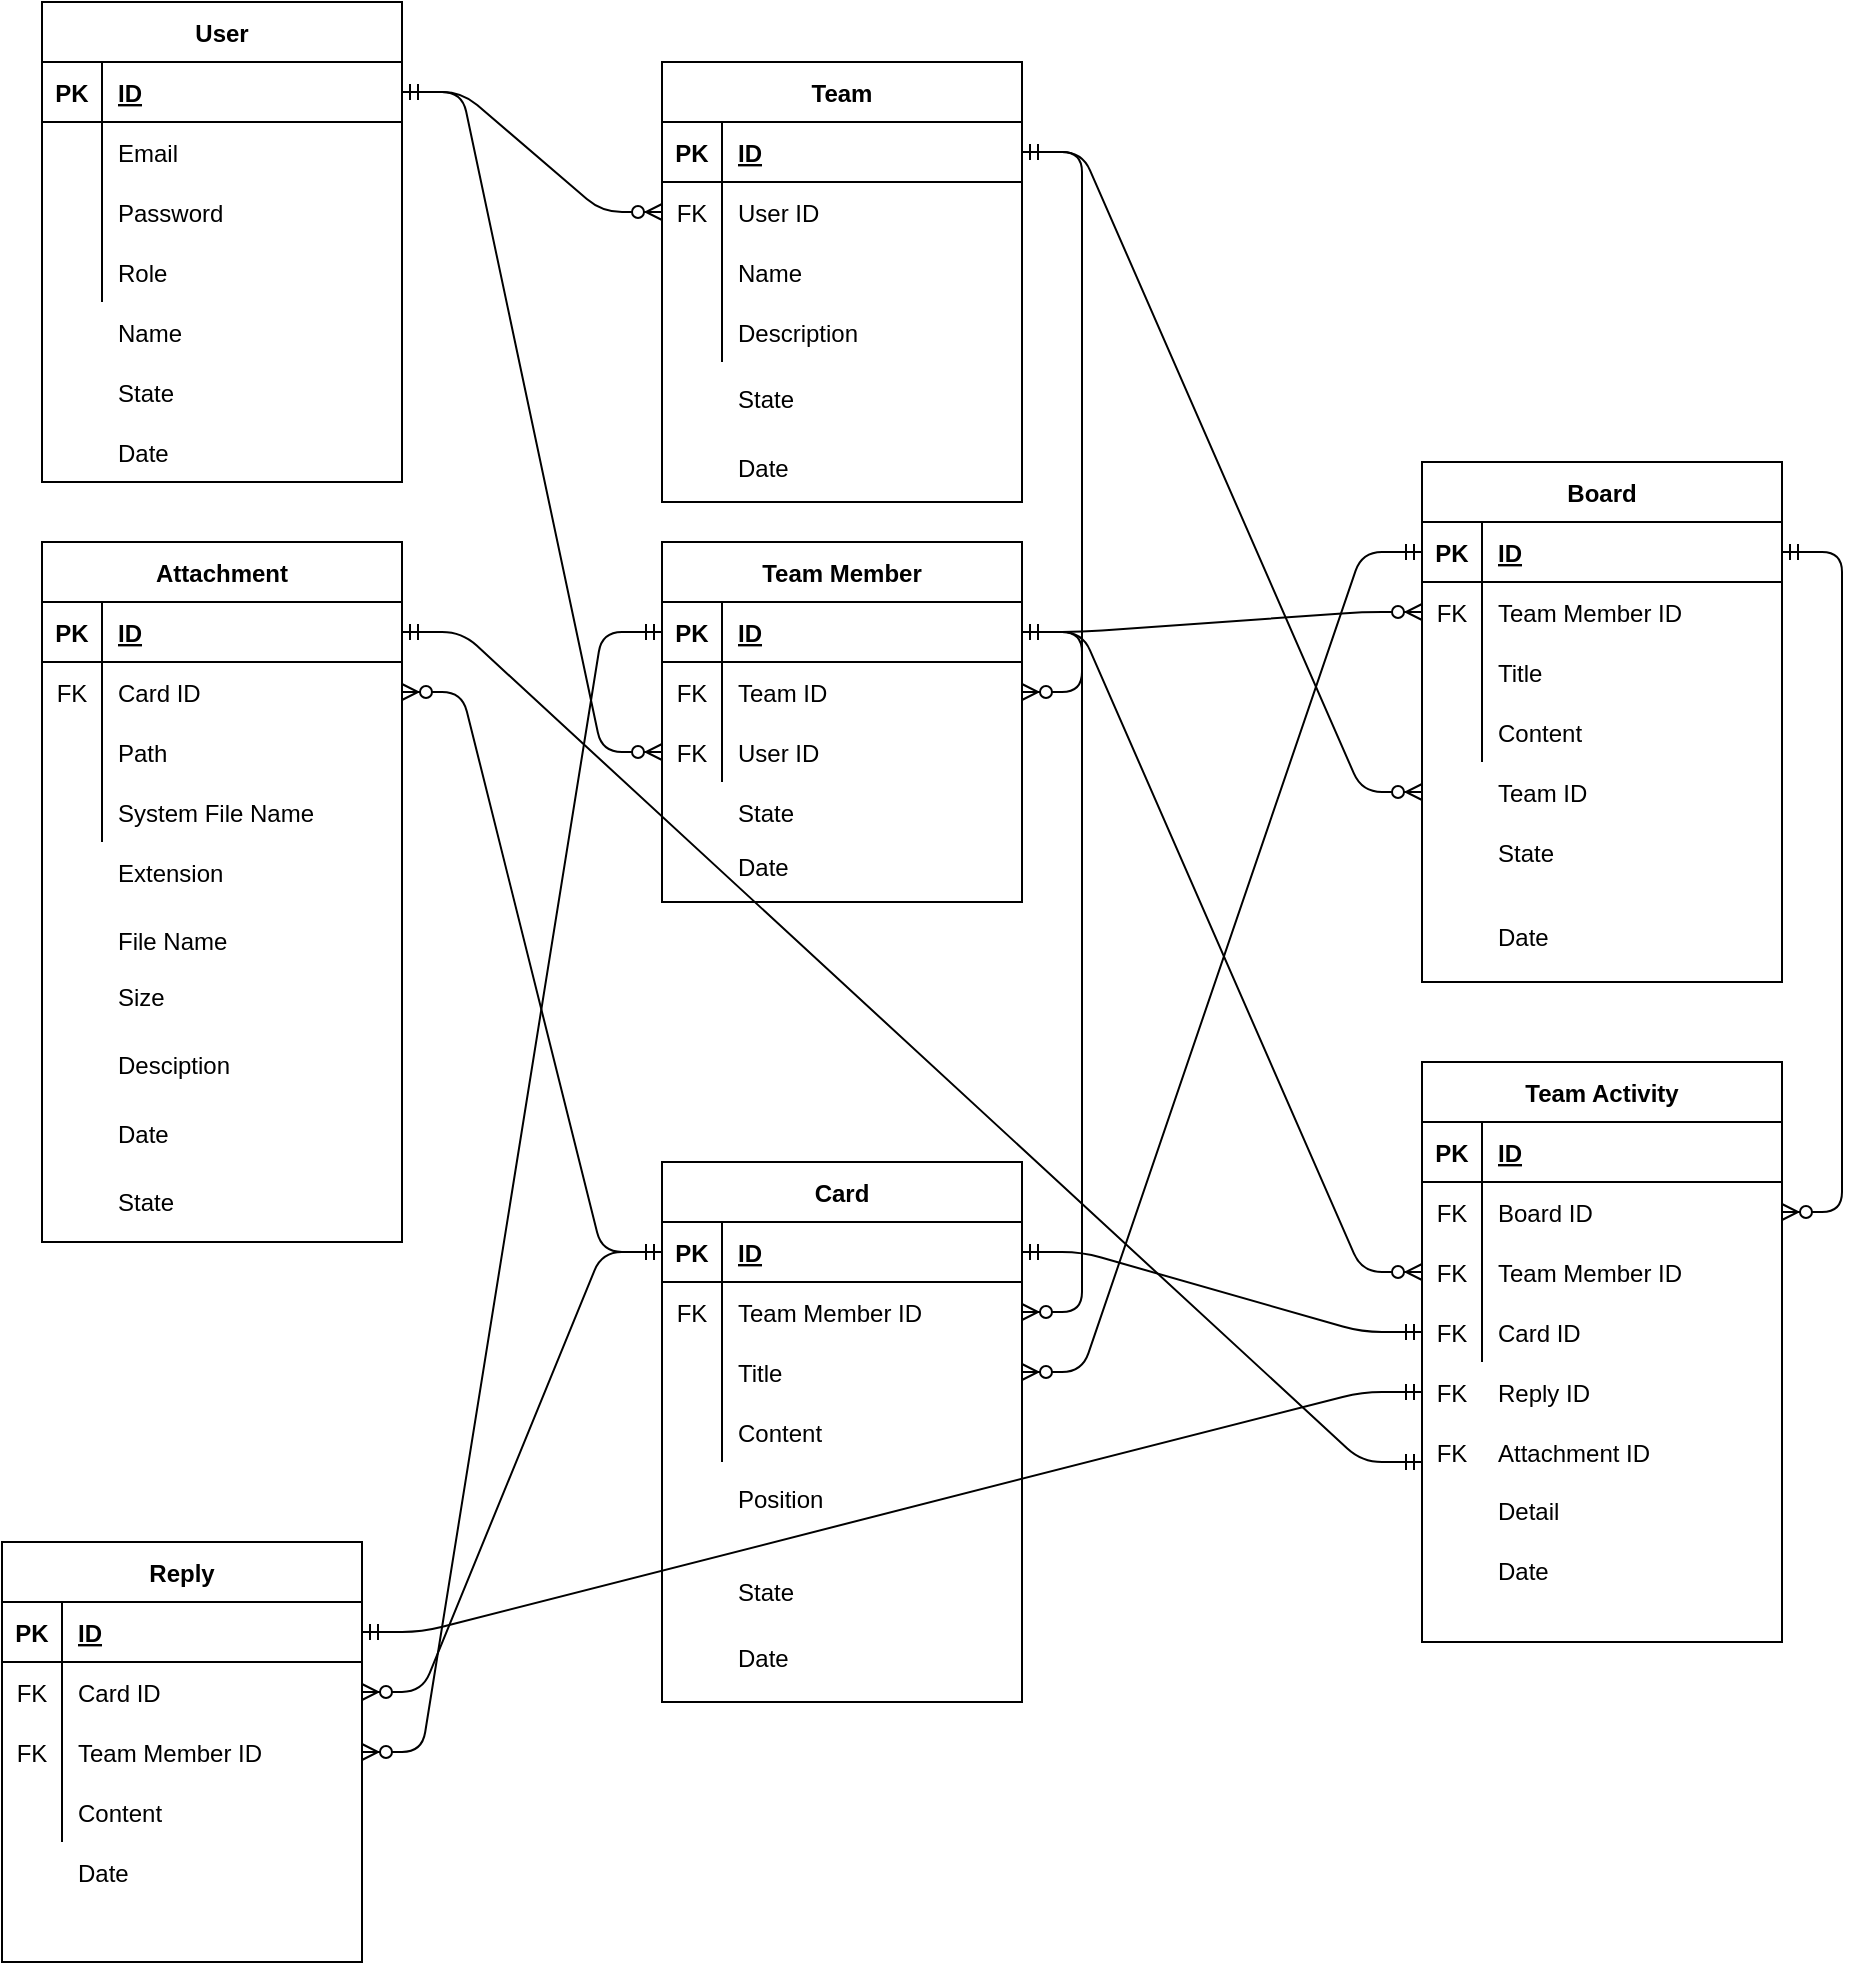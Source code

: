 <mxfile version="14.7.1" type="github">
  <diagram id="R2lEEEUBdFMjLlhIrx00" name="Page-1">
    <mxGraphModel dx="996" dy="648" grid="1" gridSize="10" guides="1" tooltips="1" connect="1" arrows="1" fold="1" page="1" pageScale="1" pageWidth="850" pageHeight="1100" math="0" shadow="0" extFonts="Permanent Marker^https://fonts.googleapis.com/css?family=Permanent+Marker">
      <root>
        <mxCell id="0" />
        <mxCell id="1" parent="0" />
        <mxCell id="cVKj1Lbu5gOnooN9UQbO-29" value="" style="edgeStyle=entityRelationEdgeStyle;fontSize=12;html=1;endArrow=ERzeroToMany;startArrow=ERmandOne;exitX=1;exitY=0.5;exitDx=0;exitDy=0;entryX=0;entryY=0.5;entryDx=0;entryDy=0;" parent="1" source="cVKj1Lbu5gOnooN9UQbO-3" target="cVKj1Lbu5gOnooN9UQbO-19" edge="1">
          <mxGeometry width="100" height="100" relative="1" as="geometry">
            <mxPoint x="360" y="370" as="sourcePoint" />
            <mxPoint x="460" y="270" as="targetPoint" />
          </mxGeometry>
        </mxCell>
        <mxCell id="cVKj1Lbu5gOnooN9UQbO-44" value="" style="edgeStyle=entityRelationEdgeStyle;fontSize=12;html=1;endArrow=ERzeroToMany;startArrow=ERmandOne;exitX=1;exitY=0.5;exitDx=0;exitDy=0;entryX=0;entryY=0.5;entryDx=0;entryDy=0;" parent="1" source="cVKj1Lbu5gOnooN9UQbO-3" target="cVKj1Lbu5gOnooN9UQbO-38" edge="1">
          <mxGeometry width="100" height="100" relative="1" as="geometry">
            <mxPoint x="470" y="360" as="sourcePoint" />
            <mxPoint x="570" y="260" as="targetPoint" />
          </mxGeometry>
        </mxCell>
        <mxCell id="cVKj1Lbu5gOnooN9UQbO-45" value="" style="edgeStyle=entityRelationEdgeStyle;fontSize=12;html=1;endArrow=ERzeroToMany;startArrow=ERmandOne;exitX=1;exitY=0.5;exitDx=0;exitDy=0;entryX=1;entryY=0.5;entryDx=0;entryDy=0;" parent="1" source="cVKj1Lbu5gOnooN9UQbO-16" target="cVKj1Lbu5gOnooN9UQbO-35" edge="1">
          <mxGeometry width="100" height="100" relative="1" as="geometry">
            <mxPoint x="300" y="165" as="sourcePoint" />
            <mxPoint x="390" y="455" as="targetPoint" />
          </mxGeometry>
        </mxCell>
        <mxCell id="cVKj1Lbu5gOnooN9UQbO-59" value="" style="edgeStyle=entityRelationEdgeStyle;fontSize=12;html=1;endArrow=ERzeroToMany;startArrow=ERmandOne;exitX=1;exitY=0.5;exitDx=0;exitDy=0;entryX=0;entryY=0.5;entryDx=0;entryDy=0;" parent="1" source="cVKj1Lbu5gOnooN9UQbO-32" target="cVKj1Lbu5gOnooN9UQbO-50" edge="1">
          <mxGeometry width="100" height="100" relative="1" as="geometry">
            <mxPoint x="560" y="330" as="sourcePoint" />
            <mxPoint x="650" y="620" as="targetPoint" />
          </mxGeometry>
        </mxCell>
        <mxCell id="cVKj1Lbu5gOnooN9UQbO-73" value="" style="edgeStyle=entityRelationEdgeStyle;fontSize=12;html=1;endArrow=ERzeroToMany;startArrow=ERmandOne;exitX=1;exitY=0.5;exitDx=0;exitDy=0;entryX=1;entryY=0.5;entryDx=0;entryDy=0;" parent="1" source="cVKj1Lbu5gOnooN9UQbO-32" target="cVKj1Lbu5gOnooN9UQbO-64" edge="1">
          <mxGeometry width="100" height="100" relative="1" as="geometry">
            <mxPoint x="610" y="595" as="sourcePoint" />
            <mxPoint x="800" y="740" as="targetPoint" />
          </mxGeometry>
        </mxCell>
        <mxCell id="cVKj1Lbu5gOnooN9UQbO-74" value="" style="edgeStyle=entityRelationEdgeStyle;fontSize=12;html=1;endArrow=ERzeroToMany;startArrow=ERmandOne;entryX=1;entryY=0.5;entryDx=0;entryDy=0;exitX=0;exitY=0.5;exitDx=0;exitDy=0;" parent="1" source="cVKj1Lbu5gOnooN9UQbO-47" target="cVKj1Lbu5gOnooN9UQbO-67" edge="1">
          <mxGeometry width="100" height="100" relative="1" as="geometry">
            <mxPoint x="690" y="460" as="sourcePoint" />
            <mxPoint x="850" y="790" as="targetPoint" />
          </mxGeometry>
        </mxCell>
        <mxCell id="cVKj1Lbu5gOnooN9UQbO-88" value="" style="edgeStyle=entityRelationEdgeStyle;fontSize=12;html=1;endArrow=ERzeroToMany;startArrow=ERmandOne;entryX=1;entryY=0.5;entryDx=0;entryDy=0;exitX=1;exitY=0.5;exitDx=0;exitDy=0;" parent="1" source="cVKj1Lbu5gOnooN9UQbO-47" target="cVKj1Lbu5gOnooN9UQbO-79" edge="1">
          <mxGeometry width="100" height="100" relative="1" as="geometry">
            <mxPoint x="1060" y="470" as="sourcePoint" />
            <mxPoint x="860" y="830" as="targetPoint" />
          </mxGeometry>
        </mxCell>
        <mxCell id="cVKj1Lbu5gOnooN9UQbO-90" value="" style="edgeStyle=entityRelationEdgeStyle;fontSize=12;html=1;endArrow=ERzeroToMany;startArrow=ERmandOne;exitX=1;exitY=0.5;exitDx=0;exitDy=0;entryX=0;entryY=0.5;entryDx=0;entryDy=0;" parent="1" source="cVKj1Lbu5gOnooN9UQbO-32" target="cVKj1Lbu5gOnooN9UQbO-82" edge="1">
          <mxGeometry width="100" height="100" relative="1" as="geometry">
            <mxPoint x="560" y="390" as="sourcePoint" />
            <mxPoint x="760" y="450" as="targetPoint" />
          </mxGeometry>
        </mxCell>
        <mxCell id="cVKj1Lbu5gOnooN9UQbO-104" value="" style="edgeStyle=entityRelationEdgeStyle;fontSize=12;html=1;endArrow=ERzeroToMany;startArrow=ERmandOne;entryX=1;entryY=0.5;entryDx=0;entryDy=0;exitX=0;exitY=0.5;exitDx=0;exitDy=0;" parent="1" source="cVKj1Lbu5gOnooN9UQbO-61" target="cVKj1Lbu5gOnooN9UQbO-95" edge="1">
          <mxGeometry width="100" height="100" relative="1" as="geometry">
            <mxPoint x="330" y="690" as="sourcePoint" />
            <mxPoint x="130" y="1050" as="targetPoint" />
          </mxGeometry>
        </mxCell>
        <mxCell id="cVKj1Lbu5gOnooN9UQbO-118" value="" style="edgeStyle=entityRelationEdgeStyle;fontSize=12;html=1;endArrow=ERzeroToMany;startArrow=ERmandOne;entryX=1;entryY=0.5;entryDx=0;entryDy=0;exitX=0;exitY=0.5;exitDx=0;exitDy=0;" parent="1" source="cVKj1Lbu5gOnooN9UQbO-61" target="cVKj1Lbu5gOnooN9UQbO-109" edge="1">
          <mxGeometry width="100" height="100" relative="1" as="geometry">
            <mxPoint x="350" y="535" as="sourcePoint" />
            <mxPoint x="220" y="565" as="targetPoint" />
          </mxGeometry>
        </mxCell>
        <mxCell id="cVKj1Lbu5gOnooN9UQbO-123" value="" style="group" parent="1" vertex="1" connectable="0">
          <mxGeometry x="760" y="600" width="180" height="290" as="geometry" />
        </mxCell>
        <mxCell id="cVKj1Lbu5gOnooN9UQbO-127" value="" style="shape=partialRectangle;collapsible=0;dropTarget=0;pointerEvents=0;fillColor=none;top=0;left=0;bottom=0;right=0;points=[[0,0.5],[1,0.5]];portConstraint=eastwest;" parent="cVKj1Lbu5gOnooN9UQbO-123" vertex="1">
          <mxGeometry y="210" width="180" height="30" as="geometry" />
        </mxCell>
        <mxCell id="cVKj1Lbu5gOnooN9UQbO-128" value="" style="shape=partialRectangle;connectable=0;fillColor=none;top=0;left=0;bottom=0;right=0;editable=1;overflow=hidden;" parent="cVKj1Lbu5gOnooN9UQbO-127" vertex="1">
          <mxGeometry width="30" height="30" as="geometry" />
        </mxCell>
        <mxCell id="cVKj1Lbu5gOnooN9UQbO-129" value="" style="shape=partialRectangle;connectable=0;fillColor=none;top=0;left=0;bottom=0;right=0;align=left;spacingLeft=6;overflow=hidden;" parent="cVKj1Lbu5gOnooN9UQbO-127" vertex="1">
          <mxGeometry x="30" width="150" height="30" as="geometry" />
        </mxCell>
        <mxCell id="cVKj1Lbu5gOnooN9UQbO-173" value="" style="group" parent="cVKj1Lbu5gOnooN9UQbO-123" vertex="1" connectable="0">
          <mxGeometry width="180" height="290" as="geometry" />
        </mxCell>
        <mxCell id="cVKj1Lbu5gOnooN9UQbO-174" value="" style="group" parent="cVKj1Lbu5gOnooN9UQbO-173" vertex="1" connectable="0">
          <mxGeometry width="180" height="290" as="geometry" />
        </mxCell>
        <mxCell id="cVKj1Lbu5gOnooN9UQbO-138" value="" style="group" parent="cVKj1Lbu5gOnooN9UQbO-174" vertex="1" connectable="0">
          <mxGeometry width="180" height="290" as="geometry" />
        </mxCell>
        <mxCell id="cVKj1Lbu5gOnooN9UQbO-130" value="" style="shape=partialRectangle;collapsible=0;dropTarget=0;pointerEvents=0;fillColor=none;top=0;left=0;bottom=0;right=0;points=[[0,0.5],[1,0.5]];portConstraint=eastwest;" parent="cVKj1Lbu5gOnooN9UQbO-138" vertex="1">
          <mxGeometry y="240" width="180" height="30" as="geometry" />
        </mxCell>
        <mxCell id="cVKj1Lbu5gOnooN9UQbO-131" value="" style="shape=partialRectangle;connectable=0;fillColor=none;top=0;left=0;bottom=0;right=0;editable=1;overflow=hidden;" parent="cVKj1Lbu5gOnooN9UQbO-130" vertex="1">
          <mxGeometry width="30" height="30" as="geometry" />
        </mxCell>
        <mxCell id="cVKj1Lbu5gOnooN9UQbO-132" value="" style="shape=partialRectangle;connectable=0;fillColor=none;top=0;left=0;bottom=0;right=0;align=left;spacingLeft=6;overflow=hidden;" parent="cVKj1Lbu5gOnooN9UQbO-130" vertex="1">
          <mxGeometry x="30" width="150" height="30" as="geometry" />
        </mxCell>
        <mxCell id="cVKj1Lbu5gOnooN9UQbO-137" value="" style="group" parent="cVKj1Lbu5gOnooN9UQbO-138" vertex="1" connectable="0">
          <mxGeometry width="180" height="290" as="geometry" />
        </mxCell>
        <mxCell id="cVKj1Lbu5gOnooN9UQbO-124" value="" style="shape=partialRectangle;collapsible=0;dropTarget=0;pointerEvents=0;fillColor=none;top=0;left=0;bottom=0;right=0;points=[[0,0.5],[1,0.5]];portConstraint=eastwest;" parent="cVKj1Lbu5gOnooN9UQbO-137" vertex="1">
          <mxGeometry y="180" width="180" height="30" as="geometry" />
        </mxCell>
        <mxCell id="cVKj1Lbu5gOnooN9UQbO-125" value="FK" style="shape=partialRectangle;connectable=0;fillColor=none;top=0;left=0;bottom=0;right=0;editable=1;overflow=hidden;" parent="cVKj1Lbu5gOnooN9UQbO-124" vertex="1">
          <mxGeometry width="30" height="30" as="geometry" />
        </mxCell>
        <mxCell id="cVKj1Lbu5gOnooN9UQbO-126" value="Attachment ID" style="shape=partialRectangle;connectable=0;fillColor=none;top=0;left=0;bottom=0;right=0;align=left;spacingLeft=6;overflow=hidden;" parent="cVKj1Lbu5gOnooN9UQbO-124" vertex="1">
          <mxGeometry x="30" width="150" height="30" as="geometry" />
        </mxCell>
        <mxCell id="cVKj1Lbu5gOnooN9UQbO-136" value="" style="group" parent="cVKj1Lbu5gOnooN9UQbO-137" vertex="1" connectable="0">
          <mxGeometry width="180" height="290" as="geometry" />
        </mxCell>
        <mxCell id="cVKj1Lbu5gOnooN9UQbO-75" value="Team Activity" style="shape=table;startSize=30;container=1;collapsible=1;childLayout=tableLayout;fixedRows=1;rowLines=0;fontStyle=1;align=center;resizeLast=1;rounded=0;sketch=0;" parent="cVKj1Lbu5gOnooN9UQbO-136" vertex="1">
          <mxGeometry width="180" height="290" as="geometry" />
        </mxCell>
        <mxCell id="cVKj1Lbu5gOnooN9UQbO-76" value="" style="shape=partialRectangle;collapsible=0;dropTarget=0;pointerEvents=0;fillColor=none;top=0;left=0;bottom=1;right=0;points=[[0,0.5],[1,0.5]];portConstraint=eastwest;" parent="cVKj1Lbu5gOnooN9UQbO-75" vertex="1">
          <mxGeometry y="30" width="180" height="30" as="geometry" />
        </mxCell>
        <mxCell id="cVKj1Lbu5gOnooN9UQbO-77" value="PK" style="shape=partialRectangle;connectable=0;fillColor=none;top=0;left=0;bottom=0;right=0;fontStyle=1;overflow=hidden;" parent="cVKj1Lbu5gOnooN9UQbO-76" vertex="1">
          <mxGeometry width="30" height="30" as="geometry" />
        </mxCell>
        <mxCell id="cVKj1Lbu5gOnooN9UQbO-78" value="ID" style="shape=partialRectangle;connectable=0;fillColor=none;top=0;left=0;bottom=0;right=0;align=left;spacingLeft=6;fontStyle=5;overflow=hidden;" parent="cVKj1Lbu5gOnooN9UQbO-76" vertex="1">
          <mxGeometry x="30" width="150" height="30" as="geometry" />
        </mxCell>
        <mxCell id="cVKj1Lbu5gOnooN9UQbO-79" value="" style="shape=partialRectangle;collapsible=0;dropTarget=0;pointerEvents=0;fillColor=none;top=0;left=0;bottom=0;right=0;points=[[0,0.5],[1,0.5]];portConstraint=eastwest;" parent="cVKj1Lbu5gOnooN9UQbO-75" vertex="1">
          <mxGeometry y="60" width="180" height="30" as="geometry" />
        </mxCell>
        <mxCell id="cVKj1Lbu5gOnooN9UQbO-80" value="FK" style="shape=partialRectangle;connectable=0;fillColor=none;top=0;left=0;bottom=0;right=0;editable=1;overflow=hidden;" parent="cVKj1Lbu5gOnooN9UQbO-79" vertex="1">
          <mxGeometry width="30" height="30" as="geometry" />
        </mxCell>
        <mxCell id="cVKj1Lbu5gOnooN9UQbO-81" value="Board ID" style="shape=partialRectangle;connectable=0;fillColor=none;top=0;left=0;bottom=0;right=0;align=left;spacingLeft=6;overflow=hidden;" parent="cVKj1Lbu5gOnooN9UQbO-79" vertex="1">
          <mxGeometry x="30" width="150" height="30" as="geometry" />
        </mxCell>
        <mxCell id="cVKj1Lbu5gOnooN9UQbO-82" value="" style="shape=partialRectangle;collapsible=0;dropTarget=0;pointerEvents=0;fillColor=none;top=0;left=0;bottom=0;right=0;points=[[0,0.5],[1,0.5]];portConstraint=eastwest;" parent="cVKj1Lbu5gOnooN9UQbO-75" vertex="1">
          <mxGeometry y="90" width="180" height="30" as="geometry" />
        </mxCell>
        <mxCell id="cVKj1Lbu5gOnooN9UQbO-83" value="FK" style="shape=partialRectangle;connectable=0;fillColor=none;top=0;left=0;bottom=0;right=0;editable=1;overflow=hidden;" parent="cVKj1Lbu5gOnooN9UQbO-82" vertex="1">
          <mxGeometry width="30" height="30" as="geometry" />
        </mxCell>
        <mxCell id="cVKj1Lbu5gOnooN9UQbO-84" value="Team Member ID" style="shape=partialRectangle;connectable=0;fillColor=none;top=0;left=0;bottom=0;right=0;align=left;spacingLeft=6;overflow=hidden;" parent="cVKj1Lbu5gOnooN9UQbO-82" vertex="1">
          <mxGeometry x="30" width="150" height="30" as="geometry" />
        </mxCell>
        <mxCell id="cVKj1Lbu5gOnooN9UQbO-85" value="" style="shape=partialRectangle;collapsible=0;dropTarget=0;pointerEvents=0;fillColor=none;top=0;left=0;bottom=0;right=0;points=[[0,0.5],[1,0.5]];portConstraint=eastwest;" parent="cVKj1Lbu5gOnooN9UQbO-75" vertex="1">
          <mxGeometry y="120" width="180" height="30" as="geometry" />
        </mxCell>
        <mxCell id="cVKj1Lbu5gOnooN9UQbO-86" value="FK" style="shape=partialRectangle;connectable=0;fillColor=none;top=0;left=0;bottom=0;right=0;editable=1;overflow=hidden;" parent="cVKj1Lbu5gOnooN9UQbO-85" vertex="1">
          <mxGeometry width="30" height="30" as="geometry" />
        </mxCell>
        <mxCell id="cVKj1Lbu5gOnooN9UQbO-87" value="Card ID" style="shape=partialRectangle;connectable=0;fillColor=none;top=0;left=0;bottom=0;right=0;align=left;spacingLeft=6;overflow=hidden;" parent="cVKj1Lbu5gOnooN9UQbO-85" vertex="1">
          <mxGeometry x="30" width="150" height="30" as="geometry" />
        </mxCell>
        <mxCell id="cVKj1Lbu5gOnooN9UQbO-119" value="" style="shape=partialRectangle;collapsible=0;dropTarget=0;pointerEvents=0;fillColor=none;top=0;left=0;bottom=0;right=0;points=[[0,0.5],[1,0.5]];portConstraint=eastwest;" parent="cVKj1Lbu5gOnooN9UQbO-136" vertex="1">
          <mxGeometry y="150" width="180" height="30" as="geometry" />
        </mxCell>
        <mxCell id="cVKj1Lbu5gOnooN9UQbO-120" value="FK" style="shape=partialRectangle;connectable=0;fillColor=none;top=0;left=0;bottom=0;right=0;editable=1;overflow=hidden;" parent="cVKj1Lbu5gOnooN9UQbO-119" vertex="1">
          <mxGeometry width="30" height="30" as="geometry" />
        </mxCell>
        <mxCell id="cVKj1Lbu5gOnooN9UQbO-121" value="Reply ID" style="shape=partialRectangle;connectable=0;fillColor=none;top=0;left=0;bottom=0;right=0;align=left;spacingLeft=6;overflow=hidden;" parent="cVKj1Lbu5gOnooN9UQbO-119" vertex="1">
          <mxGeometry x="30" width="150" height="30" as="geometry" />
        </mxCell>
        <mxCell id="cVKj1Lbu5gOnooN9UQbO-170" value="" style="shape=partialRectangle;collapsible=0;dropTarget=0;pointerEvents=0;fillColor=none;top=0;left=0;bottom=0;right=0;points=[[0,0.5],[1,0.5]];portConstraint=eastwest;" parent="cVKj1Lbu5gOnooN9UQbO-138" vertex="1">
          <mxGeometry y="239.995" width="180" height="28.421" as="geometry" />
        </mxCell>
        <mxCell id="cVKj1Lbu5gOnooN9UQbO-171" value="" style="shape=partialRectangle;connectable=0;fillColor=none;top=0;left=0;bottom=0;right=0;editable=1;overflow=hidden;" parent="cVKj1Lbu5gOnooN9UQbO-170" vertex="1">
          <mxGeometry width="30" height="28.421" as="geometry" />
        </mxCell>
        <mxCell id="cVKj1Lbu5gOnooN9UQbO-172" value="Date" style="shape=partialRectangle;connectable=0;fillColor=none;top=0;left=0;bottom=0;right=0;align=left;spacingLeft=6;overflow=hidden;" parent="cVKj1Lbu5gOnooN9UQbO-170" vertex="1">
          <mxGeometry x="30" width="150" height="28.421" as="geometry" />
        </mxCell>
        <mxCell id="cVKj1Lbu5gOnooN9UQbO-167" value="" style="shape=partialRectangle;collapsible=0;dropTarget=0;pointerEvents=0;fillColor=none;top=0;left=0;bottom=0;right=0;points=[[0,0.5],[1,0.5]];portConstraint=eastwest;" parent="cVKj1Lbu5gOnooN9UQbO-174" vertex="1">
          <mxGeometry y="209.995" width="180" height="28.421" as="geometry" />
        </mxCell>
        <mxCell id="cVKj1Lbu5gOnooN9UQbO-168" value="" style="shape=partialRectangle;connectable=0;fillColor=none;top=0;left=0;bottom=0;right=0;editable=1;overflow=hidden;" parent="cVKj1Lbu5gOnooN9UQbO-167" vertex="1">
          <mxGeometry width="30" height="28.421" as="geometry" />
        </mxCell>
        <mxCell id="cVKj1Lbu5gOnooN9UQbO-169" value="Detail" style="shape=partialRectangle;connectable=0;fillColor=none;top=0;left=0;bottom=0;right=0;align=left;spacingLeft=6;overflow=hidden;" parent="cVKj1Lbu5gOnooN9UQbO-167" vertex="1">
          <mxGeometry x="30" width="150" height="28.421" as="geometry" />
        </mxCell>
        <mxCell id="cVKj1Lbu5gOnooN9UQbO-139" value="" style="edgeStyle=entityRelationEdgeStyle;fontSize=12;html=1;endArrow=ERmandOne;startArrow=ERmandOne;entryX=0;entryY=0.5;entryDx=0;entryDy=0;exitX=1;exitY=0.5;exitDx=0;exitDy=0;" parent="1" source="cVKj1Lbu5gOnooN9UQbO-92" target="cVKj1Lbu5gOnooN9UQbO-119" edge="1">
          <mxGeometry width="100" height="100" relative="1" as="geometry">
            <mxPoint x="570" y="890" as="sourcePoint" />
            <mxPoint x="700" y="780" as="targetPoint" />
          </mxGeometry>
        </mxCell>
        <mxCell id="cVKj1Lbu5gOnooN9UQbO-140" value="" style="edgeStyle=entityRelationEdgeStyle;fontSize=12;html=1;endArrow=ERmandOne;startArrow=ERmandOne;entryX=0;entryY=0.5;entryDx=0;entryDy=0;exitX=1;exitY=0.5;exitDx=0;exitDy=0;" parent="1" source="cVKj1Lbu5gOnooN9UQbO-61" target="cVKj1Lbu5gOnooN9UQbO-85" edge="1">
          <mxGeometry width="100" height="100" relative="1" as="geometry">
            <mxPoint x="600" y="850" as="sourcePoint" />
            <mxPoint x="730" y="740" as="targetPoint" />
          </mxGeometry>
        </mxCell>
        <mxCell id="cVKj1Lbu5gOnooN9UQbO-141" value="" style="edgeStyle=entityRelationEdgeStyle;fontSize=12;html=1;endArrow=ERmandOne;startArrow=ERmandOne;exitX=1;exitY=0.5;exitDx=0;exitDy=0;" parent="1" source="cVKj1Lbu5gOnooN9UQbO-106" edge="1">
          <mxGeometry width="100" height="100" relative="1" as="geometry">
            <mxPoint x="590" y="970" as="sourcePoint" />
            <mxPoint x="760" y="800" as="targetPoint" />
          </mxGeometry>
        </mxCell>
        <mxCell id="cVKj1Lbu5gOnooN9UQbO-154" value="" style="group" parent="1" vertex="1" connectable="0">
          <mxGeometry x="70" y="70" width="180" height="240" as="geometry" />
        </mxCell>
        <mxCell id="cVKj1Lbu5gOnooN9UQbO-148" value="" style="shape=partialRectangle;collapsible=0;dropTarget=0;pointerEvents=0;fillColor=none;top=0;left=0;bottom=0;right=0;points=[[0,0.5],[1,0.5]];portConstraint=eastwest;" parent="cVKj1Lbu5gOnooN9UQbO-154" vertex="1">
          <mxGeometry y="210" width="180" height="30" as="geometry" />
        </mxCell>
        <mxCell id="cVKj1Lbu5gOnooN9UQbO-149" value="" style="shape=partialRectangle;connectable=0;fillColor=none;top=0;left=0;bottom=0;right=0;editable=1;overflow=hidden;" parent="cVKj1Lbu5gOnooN9UQbO-148" vertex="1">
          <mxGeometry width="30" height="30" as="geometry" />
        </mxCell>
        <mxCell id="cVKj1Lbu5gOnooN9UQbO-150" value="Date" style="shape=partialRectangle;connectable=0;fillColor=none;top=0;left=0;bottom=0;right=0;align=left;spacingLeft=6;overflow=hidden;" parent="cVKj1Lbu5gOnooN9UQbO-148" vertex="1">
          <mxGeometry x="30" width="150" height="30" as="geometry" />
        </mxCell>
        <mxCell id="cVKj1Lbu5gOnooN9UQbO-153" value="" style="group" parent="cVKj1Lbu5gOnooN9UQbO-154" vertex="1" connectable="0">
          <mxGeometry width="180" height="240" as="geometry" />
        </mxCell>
        <mxCell id="cVKj1Lbu5gOnooN9UQbO-145" value="" style="shape=partialRectangle;collapsible=0;dropTarget=0;pointerEvents=0;fillColor=none;top=0;left=0;bottom=0;right=0;points=[[0,0.5],[1,0.5]];portConstraint=eastwest;" parent="cVKj1Lbu5gOnooN9UQbO-153" vertex="1">
          <mxGeometry y="180" width="180" height="30" as="geometry" />
        </mxCell>
        <mxCell id="cVKj1Lbu5gOnooN9UQbO-146" value="" style="shape=partialRectangle;connectable=0;fillColor=none;top=0;left=0;bottom=0;right=0;editable=1;overflow=hidden;" parent="cVKj1Lbu5gOnooN9UQbO-145" vertex="1">
          <mxGeometry width="30" height="30" as="geometry" />
        </mxCell>
        <mxCell id="cVKj1Lbu5gOnooN9UQbO-147" value="State" style="shape=partialRectangle;connectable=0;fillColor=none;top=0;left=0;bottom=0;right=0;align=left;spacingLeft=6;overflow=hidden;" parent="cVKj1Lbu5gOnooN9UQbO-145" vertex="1">
          <mxGeometry x="30" width="150" height="30" as="geometry" />
        </mxCell>
        <mxCell id="cVKj1Lbu5gOnooN9UQbO-152" value="" style="group" parent="cVKj1Lbu5gOnooN9UQbO-153" vertex="1" connectable="0">
          <mxGeometry width="180" height="240" as="geometry" />
        </mxCell>
        <mxCell id="cVKj1Lbu5gOnooN9UQbO-2" value="User" style="shape=table;startSize=30;container=1;collapsible=1;childLayout=tableLayout;fixedRows=1;rowLines=0;fontStyle=1;align=center;resizeLast=1;" parent="cVKj1Lbu5gOnooN9UQbO-152" vertex="1">
          <mxGeometry width="180" height="240" as="geometry" />
        </mxCell>
        <mxCell id="cVKj1Lbu5gOnooN9UQbO-3" value="" style="shape=partialRectangle;collapsible=0;dropTarget=0;pointerEvents=0;fillColor=none;top=0;left=0;bottom=1;right=0;points=[[0,0.5],[1,0.5]];portConstraint=eastwest;" parent="cVKj1Lbu5gOnooN9UQbO-2" vertex="1">
          <mxGeometry y="30" width="180" height="30" as="geometry" />
        </mxCell>
        <mxCell id="cVKj1Lbu5gOnooN9UQbO-4" value="PK" style="shape=partialRectangle;connectable=0;fillColor=none;top=0;left=0;bottom=0;right=0;fontStyle=1;overflow=hidden;" parent="cVKj1Lbu5gOnooN9UQbO-3" vertex="1">
          <mxGeometry width="30" height="30" as="geometry" />
        </mxCell>
        <mxCell id="cVKj1Lbu5gOnooN9UQbO-5" value="ID" style="shape=partialRectangle;connectable=0;fillColor=none;top=0;left=0;bottom=0;right=0;align=left;spacingLeft=6;fontStyle=5;overflow=hidden;" parent="cVKj1Lbu5gOnooN9UQbO-3" vertex="1">
          <mxGeometry x="30" width="150" height="30" as="geometry" />
        </mxCell>
        <mxCell id="cVKj1Lbu5gOnooN9UQbO-6" value="" style="shape=partialRectangle;collapsible=0;dropTarget=0;pointerEvents=0;fillColor=none;top=0;left=0;bottom=0;right=0;points=[[0,0.5],[1,0.5]];portConstraint=eastwest;" parent="cVKj1Lbu5gOnooN9UQbO-2" vertex="1">
          <mxGeometry y="60" width="180" height="30" as="geometry" />
        </mxCell>
        <mxCell id="cVKj1Lbu5gOnooN9UQbO-7" value="" style="shape=partialRectangle;connectable=0;fillColor=none;top=0;left=0;bottom=0;right=0;editable=1;overflow=hidden;" parent="cVKj1Lbu5gOnooN9UQbO-6" vertex="1">
          <mxGeometry width="30" height="30" as="geometry" />
        </mxCell>
        <mxCell id="cVKj1Lbu5gOnooN9UQbO-8" value="Email" style="shape=partialRectangle;connectable=0;fillColor=none;top=0;left=0;bottom=0;right=0;align=left;spacingLeft=6;overflow=hidden;" parent="cVKj1Lbu5gOnooN9UQbO-6" vertex="1">
          <mxGeometry x="30" width="150" height="30" as="geometry" />
        </mxCell>
        <mxCell id="cVKj1Lbu5gOnooN9UQbO-9" value="" style="shape=partialRectangle;collapsible=0;dropTarget=0;pointerEvents=0;fillColor=none;top=0;left=0;bottom=0;right=0;points=[[0,0.5],[1,0.5]];portConstraint=eastwest;" parent="cVKj1Lbu5gOnooN9UQbO-2" vertex="1">
          <mxGeometry y="90" width="180" height="30" as="geometry" />
        </mxCell>
        <mxCell id="cVKj1Lbu5gOnooN9UQbO-10" value="" style="shape=partialRectangle;connectable=0;fillColor=none;top=0;left=0;bottom=0;right=0;editable=1;overflow=hidden;" parent="cVKj1Lbu5gOnooN9UQbO-9" vertex="1">
          <mxGeometry width="30" height="30" as="geometry" />
        </mxCell>
        <mxCell id="cVKj1Lbu5gOnooN9UQbO-11" value="Password" style="shape=partialRectangle;connectable=0;fillColor=none;top=0;left=0;bottom=0;right=0;align=left;spacingLeft=6;overflow=hidden;" parent="cVKj1Lbu5gOnooN9UQbO-9" vertex="1">
          <mxGeometry x="30" width="150" height="30" as="geometry" />
        </mxCell>
        <mxCell id="cVKj1Lbu5gOnooN9UQbO-12" value="" style="shape=partialRectangle;collapsible=0;dropTarget=0;pointerEvents=0;fillColor=none;top=0;left=0;bottom=0;right=0;points=[[0,0.5],[1,0.5]];portConstraint=eastwest;" parent="cVKj1Lbu5gOnooN9UQbO-2" vertex="1">
          <mxGeometry y="120" width="180" height="30" as="geometry" />
        </mxCell>
        <mxCell id="cVKj1Lbu5gOnooN9UQbO-13" value="" style="shape=partialRectangle;connectable=0;fillColor=none;top=0;left=0;bottom=0;right=0;editable=1;overflow=hidden;" parent="cVKj1Lbu5gOnooN9UQbO-12" vertex="1">
          <mxGeometry width="30" height="30" as="geometry" />
        </mxCell>
        <mxCell id="cVKj1Lbu5gOnooN9UQbO-14" value="Role" style="shape=partialRectangle;connectable=0;fillColor=none;top=0;left=0;bottom=0;right=0;align=left;spacingLeft=6;overflow=hidden;" parent="cVKj1Lbu5gOnooN9UQbO-12" vertex="1">
          <mxGeometry x="30" width="150" height="30" as="geometry" />
        </mxCell>
        <mxCell id="cVKj1Lbu5gOnooN9UQbO-142" value="" style="shape=partialRectangle;collapsible=0;dropTarget=0;pointerEvents=0;fillColor=none;top=0;left=0;bottom=0;right=0;points=[[0,0.5],[1,0.5]];portConstraint=eastwest;" parent="cVKj1Lbu5gOnooN9UQbO-152" vertex="1">
          <mxGeometry y="150" width="180" height="30" as="geometry" />
        </mxCell>
        <mxCell id="cVKj1Lbu5gOnooN9UQbO-143" value="" style="shape=partialRectangle;connectable=0;fillColor=none;top=0;left=0;bottom=0;right=0;editable=1;overflow=hidden;" parent="cVKj1Lbu5gOnooN9UQbO-142" vertex="1">
          <mxGeometry width="30" height="30" as="geometry" />
        </mxCell>
        <mxCell id="cVKj1Lbu5gOnooN9UQbO-144" value="Name" style="shape=partialRectangle;connectable=0;fillColor=none;top=0;left=0;bottom=0;right=0;align=left;spacingLeft=6;overflow=hidden;" parent="cVKj1Lbu5gOnooN9UQbO-142" vertex="1">
          <mxGeometry x="30" width="150" height="30" as="geometry" />
        </mxCell>
        <mxCell id="cVKj1Lbu5gOnooN9UQbO-158" value="" style="group" parent="1" vertex="1" connectable="0">
          <mxGeometry x="380" y="340" width="180" height="180" as="geometry" />
        </mxCell>
        <mxCell id="cVKj1Lbu5gOnooN9UQbO-155" value="" style="shape=partialRectangle;collapsible=0;dropTarget=0;pointerEvents=0;fillColor=none;top=0;left=0;bottom=0;right=0;points=[[0,0.5],[1,0.5]];portConstraint=eastwest;" parent="cVKj1Lbu5gOnooN9UQbO-158" vertex="1">
          <mxGeometry y="144" width="180" height="36" as="geometry" />
        </mxCell>
        <mxCell id="cVKj1Lbu5gOnooN9UQbO-156" value="" style="shape=partialRectangle;connectable=0;fillColor=none;top=0;left=0;bottom=0;right=0;editable=1;overflow=hidden;" parent="cVKj1Lbu5gOnooN9UQbO-155" vertex="1">
          <mxGeometry width="30" height="36" as="geometry" />
        </mxCell>
        <mxCell id="cVKj1Lbu5gOnooN9UQbO-157" value="Date" style="shape=partialRectangle;connectable=0;fillColor=none;top=0;left=0;bottom=0;right=0;align=left;spacingLeft=6;overflow=hidden;" parent="cVKj1Lbu5gOnooN9UQbO-155" vertex="1">
          <mxGeometry x="30" width="150" height="36" as="geometry" />
        </mxCell>
        <mxCell id="cVKj1Lbu5gOnooN9UQbO-187" value="" style="group" parent="cVKj1Lbu5gOnooN9UQbO-158" vertex="1" connectable="0">
          <mxGeometry width="180" height="180" as="geometry" />
        </mxCell>
        <mxCell id="cVKj1Lbu5gOnooN9UQbO-31" value="Team Member" style="shape=table;startSize=30;container=1;collapsible=1;childLayout=tableLayout;fixedRows=1;rowLines=0;fontStyle=1;align=center;resizeLast=1;" parent="cVKj1Lbu5gOnooN9UQbO-187" vertex="1">
          <mxGeometry width="180" height="180" as="geometry" />
        </mxCell>
        <mxCell id="cVKj1Lbu5gOnooN9UQbO-32" value="" style="shape=partialRectangle;collapsible=0;dropTarget=0;pointerEvents=0;fillColor=none;top=0;left=0;bottom=1;right=0;points=[[0,0.5],[1,0.5]];portConstraint=eastwest;" parent="cVKj1Lbu5gOnooN9UQbO-31" vertex="1">
          <mxGeometry y="30" width="180" height="30" as="geometry" />
        </mxCell>
        <mxCell id="cVKj1Lbu5gOnooN9UQbO-33" value="PK" style="shape=partialRectangle;connectable=0;fillColor=none;top=0;left=0;bottom=0;right=0;fontStyle=1;overflow=hidden;" parent="cVKj1Lbu5gOnooN9UQbO-32" vertex="1">
          <mxGeometry width="30" height="30" as="geometry" />
        </mxCell>
        <mxCell id="cVKj1Lbu5gOnooN9UQbO-34" value="ID" style="shape=partialRectangle;connectable=0;fillColor=none;top=0;left=0;bottom=0;right=0;align=left;spacingLeft=6;fontStyle=5;overflow=hidden;" parent="cVKj1Lbu5gOnooN9UQbO-32" vertex="1">
          <mxGeometry x="30" width="150" height="30" as="geometry" />
        </mxCell>
        <mxCell id="cVKj1Lbu5gOnooN9UQbO-35" value="" style="shape=partialRectangle;collapsible=0;dropTarget=0;pointerEvents=0;fillColor=none;top=0;left=0;bottom=0;right=0;points=[[0,0.5],[1,0.5]];portConstraint=eastwest;" parent="cVKj1Lbu5gOnooN9UQbO-31" vertex="1">
          <mxGeometry y="60" width="180" height="30" as="geometry" />
        </mxCell>
        <mxCell id="cVKj1Lbu5gOnooN9UQbO-36" value="FK" style="shape=partialRectangle;connectable=0;fillColor=none;top=0;left=0;bottom=0;right=0;editable=1;overflow=hidden;" parent="cVKj1Lbu5gOnooN9UQbO-35" vertex="1">
          <mxGeometry width="30" height="30" as="geometry" />
        </mxCell>
        <mxCell id="cVKj1Lbu5gOnooN9UQbO-37" value="Team ID" style="shape=partialRectangle;connectable=0;fillColor=none;top=0;left=0;bottom=0;right=0;align=left;spacingLeft=6;overflow=hidden;" parent="cVKj1Lbu5gOnooN9UQbO-35" vertex="1">
          <mxGeometry x="30" width="150" height="30" as="geometry" />
        </mxCell>
        <mxCell id="cVKj1Lbu5gOnooN9UQbO-38" value="" style="shape=partialRectangle;collapsible=0;dropTarget=0;pointerEvents=0;fillColor=none;top=0;left=0;bottom=0;right=0;points=[[0,0.5],[1,0.5]];portConstraint=eastwest;" parent="cVKj1Lbu5gOnooN9UQbO-31" vertex="1">
          <mxGeometry y="90" width="180" height="30" as="geometry" />
        </mxCell>
        <mxCell id="cVKj1Lbu5gOnooN9UQbO-39" value="FK" style="shape=partialRectangle;connectable=0;fillColor=none;top=0;left=0;bottom=0;right=0;editable=1;overflow=hidden;" parent="cVKj1Lbu5gOnooN9UQbO-38" vertex="1">
          <mxGeometry width="30" height="30" as="geometry" />
        </mxCell>
        <mxCell id="cVKj1Lbu5gOnooN9UQbO-40" value="User ID" style="shape=partialRectangle;connectable=0;fillColor=none;top=0;left=0;bottom=0;right=0;align=left;spacingLeft=6;overflow=hidden;" parent="cVKj1Lbu5gOnooN9UQbO-38" vertex="1">
          <mxGeometry x="30" width="150" height="30" as="geometry" />
        </mxCell>
        <mxCell id="r0ZbA2zNbUxUFIolIvtT-10" value="" style="shape=partialRectangle;collapsible=0;dropTarget=0;pointerEvents=0;fillColor=none;top=0;left=0;bottom=0;right=0;points=[[0,0.5],[1,0.5]];portConstraint=eastwest;" parent="cVKj1Lbu5gOnooN9UQbO-187" vertex="1">
          <mxGeometry y="120" width="180" height="30" as="geometry" />
        </mxCell>
        <mxCell id="r0ZbA2zNbUxUFIolIvtT-11" value="" style="shape=partialRectangle;connectable=0;fillColor=none;top=0;left=0;bottom=0;right=0;editable=1;overflow=hidden;" parent="r0ZbA2zNbUxUFIolIvtT-10" vertex="1">
          <mxGeometry width="30" height="30" as="geometry" />
        </mxCell>
        <mxCell id="r0ZbA2zNbUxUFIolIvtT-12" value="State" style="shape=partialRectangle;connectable=0;fillColor=none;top=0;left=0;bottom=0;right=0;align=left;spacingLeft=6;overflow=hidden;" parent="r0ZbA2zNbUxUFIolIvtT-10" vertex="1">
          <mxGeometry x="30" width="150" height="30" as="geometry" />
        </mxCell>
        <mxCell id="cVKj1Lbu5gOnooN9UQbO-162" value="" style="group" parent="1" vertex="1" connectable="0">
          <mxGeometry x="380" y="100" width="180" height="220" as="geometry" />
        </mxCell>
        <mxCell id="cVKj1Lbu5gOnooN9UQbO-159" value="" style="shape=partialRectangle;collapsible=0;dropTarget=0;pointerEvents=0;fillColor=none;top=0;left=0;bottom=0;right=0;points=[[0,0.5],[1,0.5]];portConstraint=eastwest;" parent="cVKj1Lbu5gOnooN9UQbO-162" vertex="1">
          <mxGeometry y="185.259" width="180" height="34.737" as="geometry" />
        </mxCell>
        <mxCell id="cVKj1Lbu5gOnooN9UQbO-160" value="" style="shape=partialRectangle;connectable=0;fillColor=none;top=0;left=0;bottom=0;right=0;editable=1;overflow=hidden;" parent="cVKj1Lbu5gOnooN9UQbO-159" vertex="1">
          <mxGeometry width="30" height="34.737" as="geometry" />
        </mxCell>
        <mxCell id="cVKj1Lbu5gOnooN9UQbO-161" value="Date" style="shape=partialRectangle;connectable=0;fillColor=none;top=0;left=0;bottom=0;right=0;align=left;spacingLeft=6;overflow=hidden;" parent="cVKj1Lbu5gOnooN9UQbO-159" vertex="1">
          <mxGeometry x="30" width="150" height="34.737" as="geometry" />
        </mxCell>
        <mxCell id="cVKj1Lbu5gOnooN9UQbO-183" value="" style="group" parent="cVKj1Lbu5gOnooN9UQbO-162" vertex="1" connectable="0">
          <mxGeometry width="180" height="220" as="geometry" />
        </mxCell>
        <mxCell id="cVKj1Lbu5gOnooN9UQbO-15" value="Team" style="shape=table;startSize=30;container=1;collapsible=1;childLayout=tableLayout;fixedRows=1;rowLines=0;fontStyle=1;align=center;resizeLast=1;" parent="cVKj1Lbu5gOnooN9UQbO-183" vertex="1">
          <mxGeometry width="180" height="220" as="geometry" />
        </mxCell>
        <mxCell id="cVKj1Lbu5gOnooN9UQbO-16" value="" style="shape=partialRectangle;collapsible=0;dropTarget=0;pointerEvents=0;fillColor=none;top=0;left=0;bottom=1;right=0;points=[[0,0.5],[1,0.5]];portConstraint=eastwest;" parent="cVKj1Lbu5gOnooN9UQbO-15" vertex="1">
          <mxGeometry y="30" width="180" height="30" as="geometry" />
        </mxCell>
        <mxCell id="cVKj1Lbu5gOnooN9UQbO-17" value="PK" style="shape=partialRectangle;connectable=0;fillColor=none;top=0;left=0;bottom=0;right=0;fontStyle=1;overflow=hidden;" parent="cVKj1Lbu5gOnooN9UQbO-16" vertex="1">
          <mxGeometry width="30" height="30" as="geometry" />
        </mxCell>
        <mxCell id="cVKj1Lbu5gOnooN9UQbO-18" value="ID" style="shape=partialRectangle;connectable=0;fillColor=none;top=0;left=0;bottom=0;right=0;align=left;spacingLeft=6;fontStyle=5;overflow=hidden;" parent="cVKj1Lbu5gOnooN9UQbO-16" vertex="1">
          <mxGeometry x="30" width="150" height="30" as="geometry" />
        </mxCell>
        <mxCell id="cVKj1Lbu5gOnooN9UQbO-19" value="" style="shape=partialRectangle;collapsible=0;dropTarget=0;pointerEvents=0;fillColor=none;top=0;left=0;bottom=0;right=0;points=[[0,0.5],[1,0.5]];portConstraint=eastwest;" parent="cVKj1Lbu5gOnooN9UQbO-15" vertex="1">
          <mxGeometry y="60" width="180" height="30" as="geometry" />
        </mxCell>
        <mxCell id="cVKj1Lbu5gOnooN9UQbO-20" value="FK" style="shape=partialRectangle;connectable=0;fillColor=none;top=0;left=0;bottom=0;right=0;editable=1;overflow=hidden;" parent="cVKj1Lbu5gOnooN9UQbO-19" vertex="1">
          <mxGeometry width="30" height="30" as="geometry" />
        </mxCell>
        <mxCell id="cVKj1Lbu5gOnooN9UQbO-21" value="User ID" style="shape=partialRectangle;connectable=0;fillColor=none;top=0;left=0;bottom=0;right=0;align=left;spacingLeft=6;overflow=hidden;" parent="cVKj1Lbu5gOnooN9UQbO-19" vertex="1">
          <mxGeometry x="30" width="150" height="30" as="geometry" />
        </mxCell>
        <mxCell id="cVKj1Lbu5gOnooN9UQbO-22" value="" style="shape=partialRectangle;collapsible=0;dropTarget=0;pointerEvents=0;fillColor=none;top=0;left=0;bottom=0;right=0;points=[[0,0.5],[1,0.5]];portConstraint=eastwest;" parent="cVKj1Lbu5gOnooN9UQbO-15" vertex="1">
          <mxGeometry y="90" width="180" height="30" as="geometry" />
        </mxCell>
        <mxCell id="cVKj1Lbu5gOnooN9UQbO-23" value="" style="shape=partialRectangle;connectable=0;fillColor=none;top=0;left=0;bottom=0;right=0;editable=1;overflow=hidden;" parent="cVKj1Lbu5gOnooN9UQbO-22" vertex="1">
          <mxGeometry width="30" height="30" as="geometry" />
        </mxCell>
        <mxCell id="cVKj1Lbu5gOnooN9UQbO-24" value="Name" style="shape=partialRectangle;connectable=0;fillColor=none;top=0;left=0;bottom=0;right=0;align=left;spacingLeft=6;overflow=hidden;" parent="cVKj1Lbu5gOnooN9UQbO-22" vertex="1">
          <mxGeometry x="30" width="150" height="30" as="geometry" />
        </mxCell>
        <mxCell id="cVKj1Lbu5gOnooN9UQbO-25" value="" style="shape=partialRectangle;collapsible=0;dropTarget=0;pointerEvents=0;fillColor=none;top=0;left=0;bottom=0;right=0;points=[[0,0.5],[1,0.5]];portConstraint=eastwest;" parent="cVKj1Lbu5gOnooN9UQbO-15" vertex="1">
          <mxGeometry y="120" width="180" height="30" as="geometry" />
        </mxCell>
        <mxCell id="cVKj1Lbu5gOnooN9UQbO-26" value="" style="shape=partialRectangle;connectable=0;fillColor=none;top=0;left=0;bottom=0;right=0;editable=1;overflow=hidden;" parent="cVKj1Lbu5gOnooN9UQbO-25" vertex="1">
          <mxGeometry width="30" height="30" as="geometry" />
        </mxCell>
        <mxCell id="cVKj1Lbu5gOnooN9UQbO-27" value="Description" style="shape=partialRectangle;connectable=0;fillColor=none;top=0;left=0;bottom=0;right=0;align=left;spacingLeft=6;overflow=hidden;" parent="cVKj1Lbu5gOnooN9UQbO-25" vertex="1">
          <mxGeometry x="30" width="150" height="30" as="geometry" />
        </mxCell>
        <mxCell id="cVKj1Lbu5gOnooN9UQbO-180" value="" style="shape=partialRectangle;collapsible=0;dropTarget=0;pointerEvents=0;fillColor=none;top=0;left=0;bottom=0;right=0;points=[[0,0.5],[1,0.5]];portConstraint=eastwest;" parent="cVKj1Lbu5gOnooN9UQbO-183" vertex="1">
          <mxGeometry y="150.521" width="180" height="34.737" as="geometry" />
        </mxCell>
        <mxCell id="cVKj1Lbu5gOnooN9UQbO-181" value="" style="shape=partialRectangle;connectable=0;fillColor=none;top=0;left=0;bottom=0;right=0;editable=1;overflow=hidden;" parent="cVKj1Lbu5gOnooN9UQbO-180" vertex="1">
          <mxGeometry width="30" height="34.737" as="geometry" />
        </mxCell>
        <mxCell id="cVKj1Lbu5gOnooN9UQbO-182" value="State" style="shape=partialRectangle;connectable=0;fillColor=none;top=0;left=0;bottom=0;right=0;align=left;spacingLeft=6;overflow=hidden;" parent="cVKj1Lbu5gOnooN9UQbO-180" vertex="1">
          <mxGeometry x="30" width="150" height="34.737" as="geometry" />
        </mxCell>
        <mxCell id="cVKj1Lbu5gOnooN9UQbO-166" value="" style="group" parent="1" vertex="1" connectable="0">
          <mxGeometry x="760" y="300" width="180" height="260" as="geometry" />
        </mxCell>
        <mxCell id="cVKj1Lbu5gOnooN9UQbO-163" value="" style="shape=partialRectangle;collapsible=0;dropTarget=0;pointerEvents=0;fillColor=none;top=0;left=0;bottom=0;right=0;points=[[0,0.5],[1,0.5]];portConstraint=eastwest;" parent="cVKj1Lbu5gOnooN9UQbO-166" vertex="1">
          <mxGeometry y="216.66" width="180" height="41.053" as="geometry" />
        </mxCell>
        <mxCell id="cVKj1Lbu5gOnooN9UQbO-164" value="" style="shape=partialRectangle;connectable=0;fillColor=none;top=0;left=0;bottom=0;right=0;editable=1;overflow=hidden;" parent="cVKj1Lbu5gOnooN9UQbO-163" vertex="1">
          <mxGeometry width="30" height="41.053" as="geometry" />
        </mxCell>
        <mxCell id="cVKj1Lbu5gOnooN9UQbO-165" value="Date" style="shape=partialRectangle;connectable=0;fillColor=none;top=0;left=0;bottom=0;right=0;align=left;spacingLeft=6;overflow=hidden;" parent="cVKj1Lbu5gOnooN9UQbO-163" vertex="1">
          <mxGeometry x="30" width="150" height="41.053" as="geometry" />
        </mxCell>
        <mxCell id="cVKj1Lbu5gOnooN9UQbO-191" value="" style="group" parent="cVKj1Lbu5gOnooN9UQbO-166" vertex="1" connectable="0">
          <mxGeometry width="180" height="260.0" as="geometry" />
        </mxCell>
        <mxCell id="cVKj1Lbu5gOnooN9UQbO-46" value="Board" style="shape=table;startSize=30;container=1;collapsible=1;childLayout=tableLayout;fixedRows=1;rowLines=0;fontStyle=1;align=center;resizeLast=1;rounded=0;sketch=0;" parent="cVKj1Lbu5gOnooN9UQbO-191" vertex="1">
          <mxGeometry width="180" height="260.0" as="geometry" />
        </mxCell>
        <mxCell id="cVKj1Lbu5gOnooN9UQbO-47" value="" style="shape=partialRectangle;collapsible=0;dropTarget=0;pointerEvents=0;fillColor=none;top=0;left=0;bottom=1;right=0;points=[[0,0.5],[1,0.5]];portConstraint=eastwest;" parent="cVKj1Lbu5gOnooN9UQbO-46" vertex="1">
          <mxGeometry y="30" width="180" height="30" as="geometry" />
        </mxCell>
        <mxCell id="cVKj1Lbu5gOnooN9UQbO-48" value="PK" style="shape=partialRectangle;connectable=0;fillColor=none;top=0;left=0;bottom=0;right=0;fontStyle=1;overflow=hidden;" parent="cVKj1Lbu5gOnooN9UQbO-47" vertex="1">
          <mxGeometry width="30" height="30" as="geometry" />
        </mxCell>
        <mxCell id="cVKj1Lbu5gOnooN9UQbO-49" value="ID" style="shape=partialRectangle;connectable=0;fillColor=none;top=0;left=0;bottom=0;right=0;align=left;spacingLeft=6;fontStyle=5;overflow=hidden;" parent="cVKj1Lbu5gOnooN9UQbO-47" vertex="1">
          <mxGeometry x="30" width="150" height="30" as="geometry" />
        </mxCell>
        <mxCell id="cVKj1Lbu5gOnooN9UQbO-50" value="" style="shape=partialRectangle;collapsible=0;dropTarget=0;pointerEvents=0;fillColor=none;top=0;left=0;bottom=0;right=0;points=[[0,0.5],[1,0.5]];portConstraint=eastwest;" parent="cVKj1Lbu5gOnooN9UQbO-46" vertex="1">
          <mxGeometry y="60" width="180" height="30" as="geometry" />
        </mxCell>
        <mxCell id="cVKj1Lbu5gOnooN9UQbO-51" value="FK" style="shape=partialRectangle;connectable=0;fillColor=none;top=0;left=0;bottom=0;right=0;editable=1;overflow=hidden;" parent="cVKj1Lbu5gOnooN9UQbO-50" vertex="1">
          <mxGeometry width="30" height="30" as="geometry" />
        </mxCell>
        <mxCell id="cVKj1Lbu5gOnooN9UQbO-52" value="Team Member ID" style="shape=partialRectangle;connectable=0;fillColor=none;top=0;left=0;bottom=0;right=0;align=left;spacingLeft=6;overflow=hidden;" parent="cVKj1Lbu5gOnooN9UQbO-50" vertex="1">
          <mxGeometry x="30" width="150" height="30" as="geometry" />
        </mxCell>
        <mxCell id="cVKj1Lbu5gOnooN9UQbO-53" value="" style="shape=partialRectangle;collapsible=0;dropTarget=0;pointerEvents=0;fillColor=none;top=0;left=0;bottom=0;right=0;points=[[0,0.5],[1,0.5]];portConstraint=eastwest;" parent="cVKj1Lbu5gOnooN9UQbO-46" vertex="1">
          <mxGeometry y="90" width="180" height="30" as="geometry" />
        </mxCell>
        <mxCell id="cVKj1Lbu5gOnooN9UQbO-54" value="" style="shape=partialRectangle;connectable=0;fillColor=none;top=0;left=0;bottom=0;right=0;editable=1;overflow=hidden;" parent="cVKj1Lbu5gOnooN9UQbO-53" vertex="1">
          <mxGeometry width="30" height="30" as="geometry" />
        </mxCell>
        <mxCell id="cVKj1Lbu5gOnooN9UQbO-55" value="Title" style="shape=partialRectangle;connectable=0;fillColor=none;top=0;left=0;bottom=0;right=0;align=left;spacingLeft=6;overflow=hidden;" parent="cVKj1Lbu5gOnooN9UQbO-53" vertex="1">
          <mxGeometry x="30" width="150" height="30" as="geometry" />
        </mxCell>
        <mxCell id="cVKj1Lbu5gOnooN9UQbO-56" value="" style="shape=partialRectangle;collapsible=0;dropTarget=0;pointerEvents=0;fillColor=none;top=0;left=0;bottom=0;right=0;points=[[0,0.5],[1,0.5]];portConstraint=eastwest;" parent="cVKj1Lbu5gOnooN9UQbO-46" vertex="1">
          <mxGeometry y="120" width="180" height="30" as="geometry" />
        </mxCell>
        <mxCell id="cVKj1Lbu5gOnooN9UQbO-57" value="" style="shape=partialRectangle;connectable=0;fillColor=none;top=0;left=0;bottom=0;right=0;editable=1;overflow=hidden;" parent="cVKj1Lbu5gOnooN9UQbO-56" vertex="1">
          <mxGeometry width="30" height="30" as="geometry" />
        </mxCell>
        <mxCell id="cVKj1Lbu5gOnooN9UQbO-58" value="Content" style="shape=partialRectangle;connectable=0;fillColor=none;top=0;left=0;bottom=0;right=0;align=left;spacingLeft=6;overflow=hidden;" parent="cVKj1Lbu5gOnooN9UQbO-56" vertex="1">
          <mxGeometry x="30" width="150" height="30" as="geometry" />
        </mxCell>
        <mxCell id="cVKj1Lbu5gOnooN9UQbO-188" value="" style="shape=partialRectangle;collapsible=0;dropTarget=0;pointerEvents=0;fillColor=none;top=0;left=0;bottom=0;right=0;points=[[0,0.5],[1,0.5]];portConstraint=eastwest;" parent="cVKj1Lbu5gOnooN9UQbO-191" vertex="1">
          <mxGeometry y="173.649" width="180" height="43.008" as="geometry" />
        </mxCell>
        <mxCell id="cVKj1Lbu5gOnooN9UQbO-189" value="" style="shape=partialRectangle;connectable=0;fillColor=none;top=0;left=0;bottom=0;right=0;editable=1;overflow=hidden;" parent="cVKj1Lbu5gOnooN9UQbO-188" vertex="1">
          <mxGeometry width="30" height="43.008" as="geometry" />
        </mxCell>
        <mxCell id="cVKj1Lbu5gOnooN9UQbO-190" value="State" style="shape=partialRectangle;connectable=0;fillColor=none;top=0;left=0;bottom=0;right=0;align=left;spacingLeft=6;overflow=hidden;" parent="cVKj1Lbu5gOnooN9UQbO-188" vertex="1">
          <mxGeometry x="30" width="150" height="43.008" as="geometry" />
        </mxCell>
        <mxCell id="zGnZWNVNbxOUGuP-NnCm-1" value="" style="shape=partialRectangle;collapsible=0;dropTarget=0;pointerEvents=0;fillColor=none;top=0;left=0;bottom=0;right=0;points=[[0,0.5],[1,0.5]];portConstraint=eastwest;" vertex="1" parent="cVKj1Lbu5gOnooN9UQbO-191">
          <mxGeometry y="150" width="180" height="30" as="geometry" />
        </mxCell>
        <mxCell id="zGnZWNVNbxOUGuP-NnCm-2" value="" style="shape=partialRectangle;connectable=0;fillColor=none;top=0;left=0;bottom=0;right=0;editable=1;overflow=hidden;" vertex="1" parent="zGnZWNVNbxOUGuP-NnCm-1">
          <mxGeometry width="30" height="30" as="geometry" />
        </mxCell>
        <mxCell id="zGnZWNVNbxOUGuP-NnCm-3" value="Team ID" style="shape=partialRectangle;connectable=0;fillColor=none;top=0;left=0;bottom=0;right=0;align=left;spacingLeft=6;overflow=hidden;" vertex="1" parent="zGnZWNVNbxOUGuP-NnCm-1">
          <mxGeometry x="30" width="150" height="30" as="geometry" />
        </mxCell>
        <mxCell id="cVKj1Lbu5gOnooN9UQbO-179" value="" style="group" parent="1" vertex="1" connectable="0">
          <mxGeometry x="380" y="650" width="180" height="270" as="geometry" />
        </mxCell>
        <mxCell id="cVKj1Lbu5gOnooN9UQbO-176" value="" style="shape=partialRectangle;collapsible=0;dropTarget=0;pointerEvents=0;fillColor=none;top=0;left=0;bottom=0;right=0;points=[[0,0.5],[1,0.5]];portConstraint=eastwest;" parent="cVKj1Lbu5gOnooN9UQbO-179" vertex="1">
          <mxGeometry y="225.0" width="180" height="45.0" as="geometry" />
        </mxCell>
        <mxCell id="cVKj1Lbu5gOnooN9UQbO-177" value="" style="shape=partialRectangle;connectable=0;fillColor=none;top=0;left=0;bottom=0;right=0;editable=1;overflow=hidden;" parent="cVKj1Lbu5gOnooN9UQbO-176" vertex="1">
          <mxGeometry width="30" height="45.0" as="geometry" />
        </mxCell>
        <mxCell id="cVKj1Lbu5gOnooN9UQbO-178" value="Date" style="shape=partialRectangle;connectable=0;fillColor=none;top=0;left=0;bottom=0;right=0;align=left;spacingLeft=6;overflow=hidden;" parent="cVKj1Lbu5gOnooN9UQbO-176" vertex="1">
          <mxGeometry x="30" width="150" height="45.0" as="geometry" />
        </mxCell>
        <mxCell id="cVKj1Lbu5gOnooN9UQbO-195" value="" style="group" parent="cVKj1Lbu5gOnooN9UQbO-179" vertex="1" connectable="0">
          <mxGeometry width="180" height="270.0" as="geometry" />
        </mxCell>
        <mxCell id="cVKj1Lbu5gOnooN9UQbO-192" value="" style="shape=partialRectangle;collapsible=0;dropTarget=0;pointerEvents=0;fillColor=none;top=0;left=0;bottom=0;right=0;points=[[0,0.5],[1,0.5]];portConstraint=eastwest;" parent="cVKj1Lbu5gOnooN9UQbO-195" vertex="1">
          <mxGeometry y="190.716" width="180" height="47.143" as="geometry" />
        </mxCell>
        <mxCell id="cVKj1Lbu5gOnooN9UQbO-193" value="" style="shape=partialRectangle;connectable=0;fillColor=none;top=0;left=0;bottom=0;right=0;editable=1;overflow=hidden;" parent="cVKj1Lbu5gOnooN9UQbO-192" vertex="1">
          <mxGeometry width="30" height="47.143" as="geometry" />
        </mxCell>
        <mxCell id="cVKj1Lbu5gOnooN9UQbO-194" value="State" style="shape=partialRectangle;connectable=0;fillColor=none;top=0;left=0;bottom=0;right=0;align=left;spacingLeft=6;overflow=hidden;" parent="cVKj1Lbu5gOnooN9UQbO-192" vertex="1">
          <mxGeometry x="30" width="150" height="47.143" as="geometry" />
        </mxCell>
        <mxCell id="cVKj1Lbu5gOnooN9UQbO-230" value="" style="group" parent="cVKj1Lbu5gOnooN9UQbO-195" vertex="1" connectable="0">
          <mxGeometry width="180" height="270.0" as="geometry" />
        </mxCell>
        <mxCell id="cVKj1Lbu5gOnooN9UQbO-60" value="Card" style="shape=table;startSize=30;container=1;collapsible=1;childLayout=tableLayout;fixedRows=1;rowLines=0;fontStyle=1;align=center;resizeLast=1;rounded=0;sketch=0;" parent="cVKj1Lbu5gOnooN9UQbO-230" vertex="1">
          <mxGeometry width="180" height="270.0" as="geometry" />
        </mxCell>
        <mxCell id="cVKj1Lbu5gOnooN9UQbO-61" value="" style="shape=partialRectangle;collapsible=0;dropTarget=0;pointerEvents=0;fillColor=none;top=0;left=0;bottom=1;right=0;points=[[0,0.5],[1,0.5]];portConstraint=eastwest;" parent="cVKj1Lbu5gOnooN9UQbO-60" vertex="1">
          <mxGeometry y="30" width="180" height="30" as="geometry" />
        </mxCell>
        <mxCell id="cVKj1Lbu5gOnooN9UQbO-62" value="PK" style="shape=partialRectangle;connectable=0;fillColor=none;top=0;left=0;bottom=0;right=0;fontStyle=1;overflow=hidden;" parent="cVKj1Lbu5gOnooN9UQbO-61" vertex="1">
          <mxGeometry width="30" height="30" as="geometry" />
        </mxCell>
        <mxCell id="cVKj1Lbu5gOnooN9UQbO-63" value="ID" style="shape=partialRectangle;connectable=0;fillColor=none;top=0;left=0;bottom=0;right=0;align=left;spacingLeft=6;fontStyle=5;overflow=hidden;" parent="cVKj1Lbu5gOnooN9UQbO-61" vertex="1">
          <mxGeometry x="30" width="150" height="30" as="geometry" />
        </mxCell>
        <mxCell id="cVKj1Lbu5gOnooN9UQbO-64" value="" style="shape=partialRectangle;collapsible=0;dropTarget=0;pointerEvents=0;fillColor=none;top=0;left=0;bottom=0;right=0;points=[[0,0.5],[1,0.5]];portConstraint=eastwest;" parent="cVKj1Lbu5gOnooN9UQbO-60" vertex="1">
          <mxGeometry y="60" width="180" height="30" as="geometry" />
        </mxCell>
        <mxCell id="cVKj1Lbu5gOnooN9UQbO-65" value="FK" style="shape=partialRectangle;connectable=0;fillColor=none;top=0;left=0;bottom=0;right=0;editable=1;overflow=hidden;" parent="cVKj1Lbu5gOnooN9UQbO-64" vertex="1">
          <mxGeometry width="30" height="30" as="geometry" />
        </mxCell>
        <mxCell id="cVKj1Lbu5gOnooN9UQbO-66" value="Team Member ID" style="shape=partialRectangle;connectable=0;fillColor=none;top=0;left=0;bottom=0;right=0;align=left;spacingLeft=6;overflow=hidden;" parent="cVKj1Lbu5gOnooN9UQbO-64" vertex="1">
          <mxGeometry x="30" width="150" height="30" as="geometry" />
        </mxCell>
        <mxCell id="cVKj1Lbu5gOnooN9UQbO-67" value="" style="shape=partialRectangle;collapsible=0;dropTarget=0;pointerEvents=0;fillColor=none;top=0;left=0;bottom=0;right=0;points=[[0,0.5],[1,0.5]];portConstraint=eastwest;" parent="cVKj1Lbu5gOnooN9UQbO-60" vertex="1">
          <mxGeometry y="90" width="180" height="30" as="geometry" />
        </mxCell>
        <mxCell id="cVKj1Lbu5gOnooN9UQbO-68" value="" style="shape=partialRectangle;connectable=0;fillColor=none;top=0;left=0;bottom=0;right=0;editable=1;overflow=hidden;" parent="cVKj1Lbu5gOnooN9UQbO-67" vertex="1">
          <mxGeometry width="30" height="30" as="geometry" />
        </mxCell>
        <mxCell id="cVKj1Lbu5gOnooN9UQbO-69" value="Title" style="shape=partialRectangle;connectable=0;fillColor=none;top=0;left=0;bottom=0;right=0;align=left;spacingLeft=6;overflow=hidden;" parent="cVKj1Lbu5gOnooN9UQbO-67" vertex="1">
          <mxGeometry x="30" width="150" height="30" as="geometry" />
        </mxCell>
        <mxCell id="cVKj1Lbu5gOnooN9UQbO-70" value="" style="shape=partialRectangle;collapsible=0;dropTarget=0;pointerEvents=0;fillColor=none;top=0;left=0;bottom=0;right=0;points=[[0,0.5],[1,0.5]];portConstraint=eastwest;" parent="cVKj1Lbu5gOnooN9UQbO-60" vertex="1">
          <mxGeometry y="120" width="180" height="30" as="geometry" />
        </mxCell>
        <mxCell id="cVKj1Lbu5gOnooN9UQbO-71" value="" style="shape=partialRectangle;connectable=0;fillColor=none;top=0;left=0;bottom=0;right=0;editable=1;overflow=hidden;" parent="cVKj1Lbu5gOnooN9UQbO-70" vertex="1">
          <mxGeometry width="30" height="30" as="geometry" />
        </mxCell>
        <mxCell id="cVKj1Lbu5gOnooN9UQbO-72" value="Content" style="shape=partialRectangle;connectable=0;fillColor=none;top=0;left=0;bottom=0;right=0;align=left;spacingLeft=6;overflow=hidden;" parent="cVKj1Lbu5gOnooN9UQbO-70" vertex="1">
          <mxGeometry x="30" width="150" height="30" as="geometry" />
        </mxCell>
        <mxCell id="cVKj1Lbu5gOnooN9UQbO-227" value="" style="shape=partialRectangle;collapsible=0;dropTarget=0;pointerEvents=0;fillColor=none;top=0;left=0;bottom=0;right=0;points=[[0,0.5],[1,0.5]];portConstraint=eastwest;" parent="cVKj1Lbu5gOnooN9UQbO-230" vertex="1">
          <mxGeometry y="145.386" width="180" height="45.33" as="geometry" />
        </mxCell>
        <mxCell id="cVKj1Lbu5gOnooN9UQbO-228" value="" style="shape=partialRectangle;connectable=0;fillColor=none;top=0;left=0;bottom=0;right=0;editable=1;overflow=hidden;" parent="cVKj1Lbu5gOnooN9UQbO-227" vertex="1">
          <mxGeometry width="30" height="45.33" as="geometry" />
        </mxCell>
        <mxCell id="cVKj1Lbu5gOnooN9UQbO-229" value="Position" style="shape=partialRectangle;connectable=0;fillColor=none;top=0;left=0;bottom=0;right=0;align=left;spacingLeft=6;overflow=hidden;" parent="cVKj1Lbu5gOnooN9UQbO-227" vertex="1">
          <mxGeometry x="30" width="150" height="45.33" as="geometry" />
        </mxCell>
        <mxCell id="cVKj1Lbu5gOnooN9UQbO-203" value="" style="group" parent="1" vertex="1" connectable="0">
          <mxGeometry x="70" y="340" width="180" height="350" as="geometry" />
        </mxCell>
        <mxCell id="cVKj1Lbu5gOnooN9UQbO-202" value="" style="group" parent="cVKj1Lbu5gOnooN9UQbO-203" vertex="1" connectable="0">
          <mxGeometry width="180" height="350" as="geometry" />
        </mxCell>
        <mxCell id="cVKj1Lbu5gOnooN9UQbO-214" value="" style="group" parent="cVKj1Lbu5gOnooN9UQbO-202" vertex="1" connectable="0">
          <mxGeometry width="180" height="350" as="geometry" />
        </mxCell>
        <mxCell id="cVKj1Lbu5gOnooN9UQbO-199" value="" style="group" parent="cVKj1Lbu5gOnooN9UQbO-214" vertex="1" connectable="0">
          <mxGeometry y="147.93" width="180" height="34.138" as="geometry" />
        </mxCell>
        <mxCell id="cVKj1Lbu5gOnooN9UQbO-196" value="Extension" style="shape=partialRectangle;connectable=0;fillColor=none;top=0;left=0;bottom=0;right=0;align=left;spacingLeft=6;overflow=hidden;" parent="cVKj1Lbu5gOnooN9UQbO-199" vertex="1">
          <mxGeometry x="30" width="150" height="34.138" as="geometry" />
        </mxCell>
        <mxCell id="cVKj1Lbu5gOnooN9UQbO-198" value="" style="shape=partialRectangle;connectable=0;fillColor=none;top=0;left=0;bottom=0;right=0;editable=1;overflow=hidden;" parent="cVKj1Lbu5gOnooN9UQbO-199" vertex="1">
          <mxGeometry width="30" height="34.138" as="geometry" />
        </mxCell>
        <mxCell id="cVKj1Lbu5gOnooN9UQbO-201" value="" style="group" parent="cVKj1Lbu5gOnooN9UQbO-214" vertex="1" connectable="0">
          <mxGeometry y="182.068" width="180" height="34.138" as="geometry" />
        </mxCell>
        <mxCell id="cVKj1Lbu5gOnooN9UQbO-197" value="File Name" style="shape=partialRectangle;connectable=0;fillColor=none;top=0;left=0;bottom=0;right=0;align=left;spacingLeft=6;overflow=hidden;" parent="cVKj1Lbu5gOnooN9UQbO-201" vertex="1">
          <mxGeometry x="30" width="150" height="34.138" as="geometry" />
        </mxCell>
        <mxCell id="cVKj1Lbu5gOnooN9UQbO-200" value="" style="shape=partialRectangle;connectable=0;fillColor=none;top=0;left=0;bottom=0;right=0;editable=1;overflow=hidden;" parent="cVKj1Lbu5gOnooN9UQbO-201" vertex="1">
          <mxGeometry width="30" height="34.138" as="geometry" />
        </mxCell>
        <mxCell id="cVKj1Lbu5gOnooN9UQbO-205" value="" style="group" parent="cVKj1Lbu5gOnooN9UQbO-214" vertex="1" connectable="0">
          <mxGeometry y="209.996" width="180" height="34.138" as="geometry" />
        </mxCell>
        <mxCell id="cVKj1Lbu5gOnooN9UQbO-206" value="Size" style="shape=partialRectangle;connectable=0;fillColor=none;top=0;left=0;bottom=0;right=0;align=left;spacingLeft=6;overflow=hidden;" parent="cVKj1Lbu5gOnooN9UQbO-205" vertex="1">
          <mxGeometry x="30" width="150" height="34.138" as="geometry" />
        </mxCell>
        <mxCell id="cVKj1Lbu5gOnooN9UQbO-207" value="" style="shape=partialRectangle;connectable=0;fillColor=none;top=0;left=0;bottom=0;right=0;editable=1;overflow=hidden;" parent="cVKj1Lbu5gOnooN9UQbO-205" vertex="1">
          <mxGeometry width="30" height="34.138" as="geometry" />
        </mxCell>
        <mxCell id="cVKj1Lbu5gOnooN9UQbO-211" value="" style="group" parent="cVKj1Lbu5gOnooN9UQbO-214" vertex="1" connectable="0">
          <mxGeometry y="244.133" width="180" height="34.138" as="geometry" />
        </mxCell>
        <mxCell id="cVKj1Lbu5gOnooN9UQbO-212" value="Desciption" style="shape=partialRectangle;connectable=0;fillColor=none;top=0;left=0;bottom=0;right=0;align=left;spacingLeft=6;overflow=hidden;" parent="cVKj1Lbu5gOnooN9UQbO-211" vertex="1">
          <mxGeometry x="30" width="150" height="34.138" as="geometry" />
        </mxCell>
        <mxCell id="cVKj1Lbu5gOnooN9UQbO-213" value="" style="shape=partialRectangle;connectable=0;fillColor=none;top=0;left=0;bottom=0;right=0;editable=1;overflow=hidden;" parent="cVKj1Lbu5gOnooN9UQbO-211" vertex="1">
          <mxGeometry width="30" height="34.138" as="geometry" />
        </mxCell>
        <mxCell id="cVKj1Lbu5gOnooN9UQbO-215" value="" style="group" parent="cVKj1Lbu5gOnooN9UQbO-214" vertex="1" connectable="0">
          <mxGeometry y="278.273" width="180" height="34.138" as="geometry" />
        </mxCell>
        <mxCell id="cVKj1Lbu5gOnooN9UQbO-216" value="Date" style="shape=partialRectangle;connectable=0;fillColor=none;top=0;left=0;bottom=0;right=0;align=left;spacingLeft=6;overflow=hidden;" parent="cVKj1Lbu5gOnooN9UQbO-215" vertex="1">
          <mxGeometry x="30" width="150" height="34.138" as="geometry" />
        </mxCell>
        <mxCell id="cVKj1Lbu5gOnooN9UQbO-217" value="" style="shape=partialRectangle;connectable=0;fillColor=none;top=0;left=0;bottom=0;right=0;editable=1;overflow=hidden;" parent="cVKj1Lbu5gOnooN9UQbO-215" vertex="1">
          <mxGeometry width="30" height="34.138" as="geometry" />
        </mxCell>
        <mxCell id="cVKj1Lbu5gOnooN9UQbO-221" value="" style="group" parent="cVKj1Lbu5gOnooN9UQbO-214" vertex="1" connectable="0">
          <mxGeometry width="180" height="350" as="geometry" />
        </mxCell>
        <mxCell id="cVKj1Lbu5gOnooN9UQbO-105" value="Attachment" style="shape=table;startSize=30;container=1;collapsible=1;childLayout=tableLayout;fixedRows=1;rowLines=0;fontStyle=1;align=center;resizeLast=1;rounded=0;sketch=0;" parent="cVKj1Lbu5gOnooN9UQbO-221" vertex="1">
          <mxGeometry width="180" height="350" as="geometry" />
        </mxCell>
        <mxCell id="cVKj1Lbu5gOnooN9UQbO-106" value="" style="shape=partialRectangle;collapsible=0;dropTarget=0;pointerEvents=0;fillColor=none;top=0;left=0;bottom=1;right=0;points=[[0,0.5],[1,0.5]];portConstraint=eastwest;" parent="cVKj1Lbu5gOnooN9UQbO-105" vertex="1">
          <mxGeometry y="30" width="180" height="30" as="geometry" />
        </mxCell>
        <mxCell id="cVKj1Lbu5gOnooN9UQbO-107" value="PK" style="shape=partialRectangle;connectable=0;fillColor=none;top=0;left=0;bottom=0;right=0;fontStyle=1;overflow=hidden;" parent="cVKj1Lbu5gOnooN9UQbO-106" vertex="1">
          <mxGeometry width="30" height="30" as="geometry" />
        </mxCell>
        <mxCell id="cVKj1Lbu5gOnooN9UQbO-108" value="ID" style="shape=partialRectangle;connectable=0;fillColor=none;top=0;left=0;bottom=0;right=0;align=left;spacingLeft=6;fontStyle=5;overflow=hidden;" parent="cVKj1Lbu5gOnooN9UQbO-106" vertex="1">
          <mxGeometry x="30" width="150" height="30" as="geometry" />
        </mxCell>
        <mxCell id="cVKj1Lbu5gOnooN9UQbO-109" value="" style="shape=partialRectangle;collapsible=0;dropTarget=0;pointerEvents=0;fillColor=none;top=0;left=0;bottom=0;right=0;points=[[0,0.5],[1,0.5]];portConstraint=eastwest;" parent="cVKj1Lbu5gOnooN9UQbO-105" vertex="1">
          <mxGeometry y="60" width="180" height="30" as="geometry" />
        </mxCell>
        <mxCell id="cVKj1Lbu5gOnooN9UQbO-110" value="FK" style="shape=partialRectangle;connectable=0;fillColor=none;top=0;left=0;bottom=0;right=0;editable=1;overflow=hidden;" parent="cVKj1Lbu5gOnooN9UQbO-109" vertex="1">
          <mxGeometry width="30" height="30" as="geometry" />
        </mxCell>
        <mxCell id="cVKj1Lbu5gOnooN9UQbO-111" value="Card ID" style="shape=partialRectangle;connectable=0;fillColor=none;top=0;left=0;bottom=0;right=0;align=left;spacingLeft=6;overflow=hidden;" parent="cVKj1Lbu5gOnooN9UQbO-109" vertex="1">
          <mxGeometry x="30" width="150" height="30" as="geometry" />
        </mxCell>
        <mxCell id="cVKj1Lbu5gOnooN9UQbO-112" value="" style="shape=partialRectangle;collapsible=0;dropTarget=0;pointerEvents=0;fillColor=none;top=0;left=0;bottom=0;right=0;points=[[0,0.5],[1,0.5]];portConstraint=eastwest;" parent="cVKj1Lbu5gOnooN9UQbO-105" vertex="1">
          <mxGeometry y="90" width="180" height="30" as="geometry" />
        </mxCell>
        <mxCell id="cVKj1Lbu5gOnooN9UQbO-113" value="" style="shape=partialRectangle;connectable=0;fillColor=none;top=0;left=0;bottom=0;right=0;editable=1;overflow=hidden;" parent="cVKj1Lbu5gOnooN9UQbO-112" vertex="1">
          <mxGeometry width="30" height="30" as="geometry" />
        </mxCell>
        <mxCell id="cVKj1Lbu5gOnooN9UQbO-114" value="Path" style="shape=partialRectangle;connectable=0;fillColor=none;top=0;left=0;bottom=0;right=0;align=left;spacingLeft=6;overflow=hidden;" parent="cVKj1Lbu5gOnooN9UQbO-112" vertex="1">
          <mxGeometry x="30" width="150" height="30" as="geometry" />
        </mxCell>
        <mxCell id="cVKj1Lbu5gOnooN9UQbO-115" value="" style="shape=partialRectangle;collapsible=0;dropTarget=0;pointerEvents=0;fillColor=none;top=0;left=0;bottom=0;right=0;points=[[0,0.5],[1,0.5]];portConstraint=eastwest;" parent="cVKj1Lbu5gOnooN9UQbO-105" vertex="1">
          <mxGeometry y="120" width="180" height="30" as="geometry" />
        </mxCell>
        <mxCell id="cVKj1Lbu5gOnooN9UQbO-116" value="" style="shape=partialRectangle;connectable=0;fillColor=none;top=0;left=0;bottom=0;right=0;editable=1;overflow=hidden;" parent="cVKj1Lbu5gOnooN9UQbO-115" vertex="1">
          <mxGeometry width="30" height="30" as="geometry" />
        </mxCell>
        <mxCell id="cVKj1Lbu5gOnooN9UQbO-117" value="System File Name" style="shape=partialRectangle;connectable=0;fillColor=none;top=0;left=0;bottom=0;right=0;align=left;spacingLeft=6;overflow=hidden;" parent="cVKj1Lbu5gOnooN9UQbO-115" vertex="1">
          <mxGeometry x="30" width="150" height="30" as="geometry" />
        </mxCell>
        <mxCell id="cVKj1Lbu5gOnooN9UQbO-218" value="" style="group" parent="cVKj1Lbu5gOnooN9UQbO-221" vertex="1" connectable="0">
          <mxGeometry y="312.413" width="180" height="34.138" as="geometry" />
        </mxCell>
        <mxCell id="cVKj1Lbu5gOnooN9UQbO-219" value="State" style="shape=partialRectangle;connectable=0;fillColor=none;top=0;left=0;bottom=0;right=0;align=left;spacingLeft=6;overflow=hidden;" parent="cVKj1Lbu5gOnooN9UQbO-218" vertex="1">
          <mxGeometry x="30" width="150" height="34.138" as="geometry" />
        </mxCell>
        <mxCell id="cVKj1Lbu5gOnooN9UQbO-220" value="" style="shape=partialRectangle;connectable=0;fillColor=none;top=0;left=0;bottom=0;right=0;editable=1;overflow=hidden;" parent="cVKj1Lbu5gOnooN9UQbO-218" vertex="1">
          <mxGeometry width="30" height="34.138" as="geometry" />
        </mxCell>
        <mxCell id="cVKj1Lbu5gOnooN9UQbO-222" value="" style="edgeStyle=entityRelationEdgeStyle;fontSize=12;html=1;endArrow=ERzeroToMany;startArrow=ERmandOne;entryX=1;entryY=0.5;entryDx=0;entryDy=0;exitX=0;exitY=0.5;exitDx=0;exitDy=0;" parent="1" source="cVKj1Lbu5gOnooN9UQbO-32" target="cVKj1Lbu5gOnooN9UQbO-98" edge="1">
          <mxGeometry width="100" height="100" relative="1" as="geometry">
            <mxPoint x="360" y="550" as="sourcePoint" />
            <mxPoint x="110.0" y="910" as="targetPoint" />
          </mxGeometry>
        </mxCell>
        <mxCell id="cVKj1Lbu5gOnooN9UQbO-226" value="" style="group" parent="1" vertex="1" connectable="0">
          <mxGeometry x="50" y="840" width="180" height="210" as="geometry" />
        </mxCell>
        <mxCell id="cVKj1Lbu5gOnooN9UQbO-91" value="Reply" style="shape=table;startSize=30;container=1;collapsible=1;childLayout=tableLayout;fixedRows=1;rowLines=0;fontStyle=1;align=center;resizeLast=1;rounded=0;sketch=0;" parent="cVKj1Lbu5gOnooN9UQbO-226" vertex="1">
          <mxGeometry width="180" height="210" as="geometry" />
        </mxCell>
        <mxCell id="cVKj1Lbu5gOnooN9UQbO-92" value="" style="shape=partialRectangle;collapsible=0;dropTarget=0;pointerEvents=0;fillColor=none;top=0;left=0;bottom=1;right=0;points=[[0,0.5],[1,0.5]];portConstraint=eastwest;" parent="cVKj1Lbu5gOnooN9UQbO-91" vertex="1">
          <mxGeometry y="30" width="180" height="30" as="geometry" />
        </mxCell>
        <mxCell id="cVKj1Lbu5gOnooN9UQbO-93" value="PK" style="shape=partialRectangle;connectable=0;fillColor=none;top=0;left=0;bottom=0;right=0;fontStyle=1;overflow=hidden;" parent="cVKj1Lbu5gOnooN9UQbO-92" vertex="1">
          <mxGeometry width="30" height="30" as="geometry" />
        </mxCell>
        <mxCell id="cVKj1Lbu5gOnooN9UQbO-94" value="ID" style="shape=partialRectangle;connectable=0;fillColor=none;top=0;left=0;bottom=0;right=0;align=left;spacingLeft=6;fontStyle=5;overflow=hidden;" parent="cVKj1Lbu5gOnooN9UQbO-92" vertex="1">
          <mxGeometry x="30" width="150" height="30" as="geometry" />
        </mxCell>
        <mxCell id="cVKj1Lbu5gOnooN9UQbO-95" value="" style="shape=partialRectangle;collapsible=0;dropTarget=0;pointerEvents=0;fillColor=none;top=0;left=0;bottom=0;right=0;points=[[0,0.5],[1,0.5]];portConstraint=eastwest;" parent="cVKj1Lbu5gOnooN9UQbO-91" vertex="1">
          <mxGeometry y="60" width="180" height="30" as="geometry" />
        </mxCell>
        <mxCell id="cVKj1Lbu5gOnooN9UQbO-96" value="FK" style="shape=partialRectangle;connectable=0;fillColor=none;top=0;left=0;bottom=0;right=0;editable=1;overflow=hidden;" parent="cVKj1Lbu5gOnooN9UQbO-95" vertex="1">
          <mxGeometry width="30" height="30" as="geometry" />
        </mxCell>
        <mxCell id="cVKj1Lbu5gOnooN9UQbO-97" value="Card ID" style="shape=partialRectangle;connectable=0;fillColor=none;top=0;left=0;bottom=0;right=0;align=left;spacingLeft=6;overflow=hidden;" parent="cVKj1Lbu5gOnooN9UQbO-95" vertex="1">
          <mxGeometry x="30" width="150" height="30" as="geometry" />
        </mxCell>
        <mxCell id="cVKj1Lbu5gOnooN9UQbO-98" value="" style="shape=partialRectangle;collapsible=0;dropTarget=0;pointerEvents=0;fillColor=none;top=0;left=0;bottom=0;right=0;points=[[0,0.5],[1,0.5]];portConstraint=eastwest;" parent="cVKj1Lbu5gOnooN9UQbO-91" vertex="1">
          <mxGeometry y="90" width="180" height="30" as="geometry" />
        </mxCell>
        <mxCell id="cVKj1Lbu5gOnooN9UQbO-99" value="FK" style="shape=partialRectangle;connectable=0;fillColor=none;top=0;left=0;bottom=0;right=0;editable=1;overflow=hidden;" parent="cVKj1Lbu5gOnooN9UQbO-98" vertex="1">
          <mxGeometry width="30" height="30" as="geometry" />
        </mxCell>
        <mxCell id="cVKj1Lbu5gOnooN9UQbO-100" value="Team Member ID" style="shape=partialRectangle;connectable=0;fillColor=none;top=0;left=0;bottom=0;right=0;align=left;spacingLeft=6;overflow=hidden;" parent="cVKj1Lbu5gOnooN9UQbO-98" vertex="1">
          <mxGeometry x="30" width="150" height="30" as="geometry" />
        </mxCell>
        <mxCell id="cVKj1Lbu5gOnooN9UQbO-101" value="" style="shape=partialRectangle;collapsible=0;dropTarget=0;pointerEvents=0;fillColor=none;top=0;left=0;bottom=0;right=0;points=[[0,0.5],[1,0.5]];portConstraint=eastwest;" parent="cVKj1Lbu5gOnooN9UQbO-91" vertex="1">
          <mxGeometry y="120" width="180" height="30" as="geometry" />
        </mxCell>
        <mxCell id="cVKj1Lbu5gOnooN9UQbO-102" value="" style="shape=partialRectangle;connectable=0;fillColor=none;top=0;left=0;bottom=0;right=0;editable=1;overflow=hidden;" parent="cVKj1Lbu5gOnooN9UQbO-101" vertex="1">
          <mxGeometry width="30" height="30" as="geometry" />
        </mxCell>
        <mxCell id="cVKj1Lbu5gOnooN9UQbO-103" value="Content" style="shape=partialRectangle;connectable=0;fillColor=none;top=0;left=0;bottom=0;right=0;align=left;spacingLeft=6;overflow=hidden;" parent="cVKj1Lbu5gOnooN9UQbO-101" vertex="1">
          <mxGeometry x="30" width="150" height="30" as="geometry" />
        </mxCell>
        <mxCell id="cVKj1Lbu5gOnooN9UQbO-223" value="" style="shape=partialRectangle;collapsible=0;dropTarget=0;pointerEvents=0;fillColor=none;top=0;left=0;bottom=0;right=0;points=[[0,0.5],[1,0.5]];portConstraint=eastwest;" parent="cVKj1Lbu5gOnooN9UQbO-226" vertex="1">
          <mxGeometry y="150" width="180" height="30" as="geometry" />
        </mxCell>
        <mxCell id="cVKj1Lbu5gOnooN9UQbO-224" value="" style="shape=partialRectangle;connectable=0;fillColor=none;top=0;left=0;bottom=0;right=0;editable=1;overflow=hidden;" parent="cVKj1Lbu5gOnooN9UQbO-223" vertex="1">
          <mxGeometry width="30" height="30" as="geometry" />
        </mxCell>
        <mxCell id="cVKj1Lbu5gOnooN9UQbO-225" value="Date" style="shape=partialRectangle;connectable=0;fillColor=none;top=0;left=0;bottom=0;right=0;align=left;spacingLeft=6;overflow=hidden;" parent="cVKj1Lbu5gOnooN9UQbO-223" vertex="1">
          <mxGeometry x="30" width="150" height="30" as="geometry" />
        </mxCell>
        <mxCell id="zGnZWNVNbxOUGuP-NnCm-4" value="" style="edgeStyle=entityRelationEdgeStyle;fontSize=12;html=1;endArrow=ERzeroToMany;startArrow=ERmandOne;exitX=1;exitY=0.5;exitDx=0;exitDy=0;entryX=0;entryY=0.5;entryDx=0;entryDy=0;" edge="1" parent="1" source="cVKj1Lbu5gOnooN9UQbO-16" target="zGnZWNVNbxOUGuP-NnCm-1">
          <mxGeometry width="100" height="100" relative="1" as="geometry">
            <mxPoint x="730" y="120" as="sourcePoint" />
            <mxPoint x="730" y="390" as="targetPoint" />
          </mxGeometry>
        </mxCell>
      </root>
    </mxGraphModel>
  </diagram>
</mxfile>

